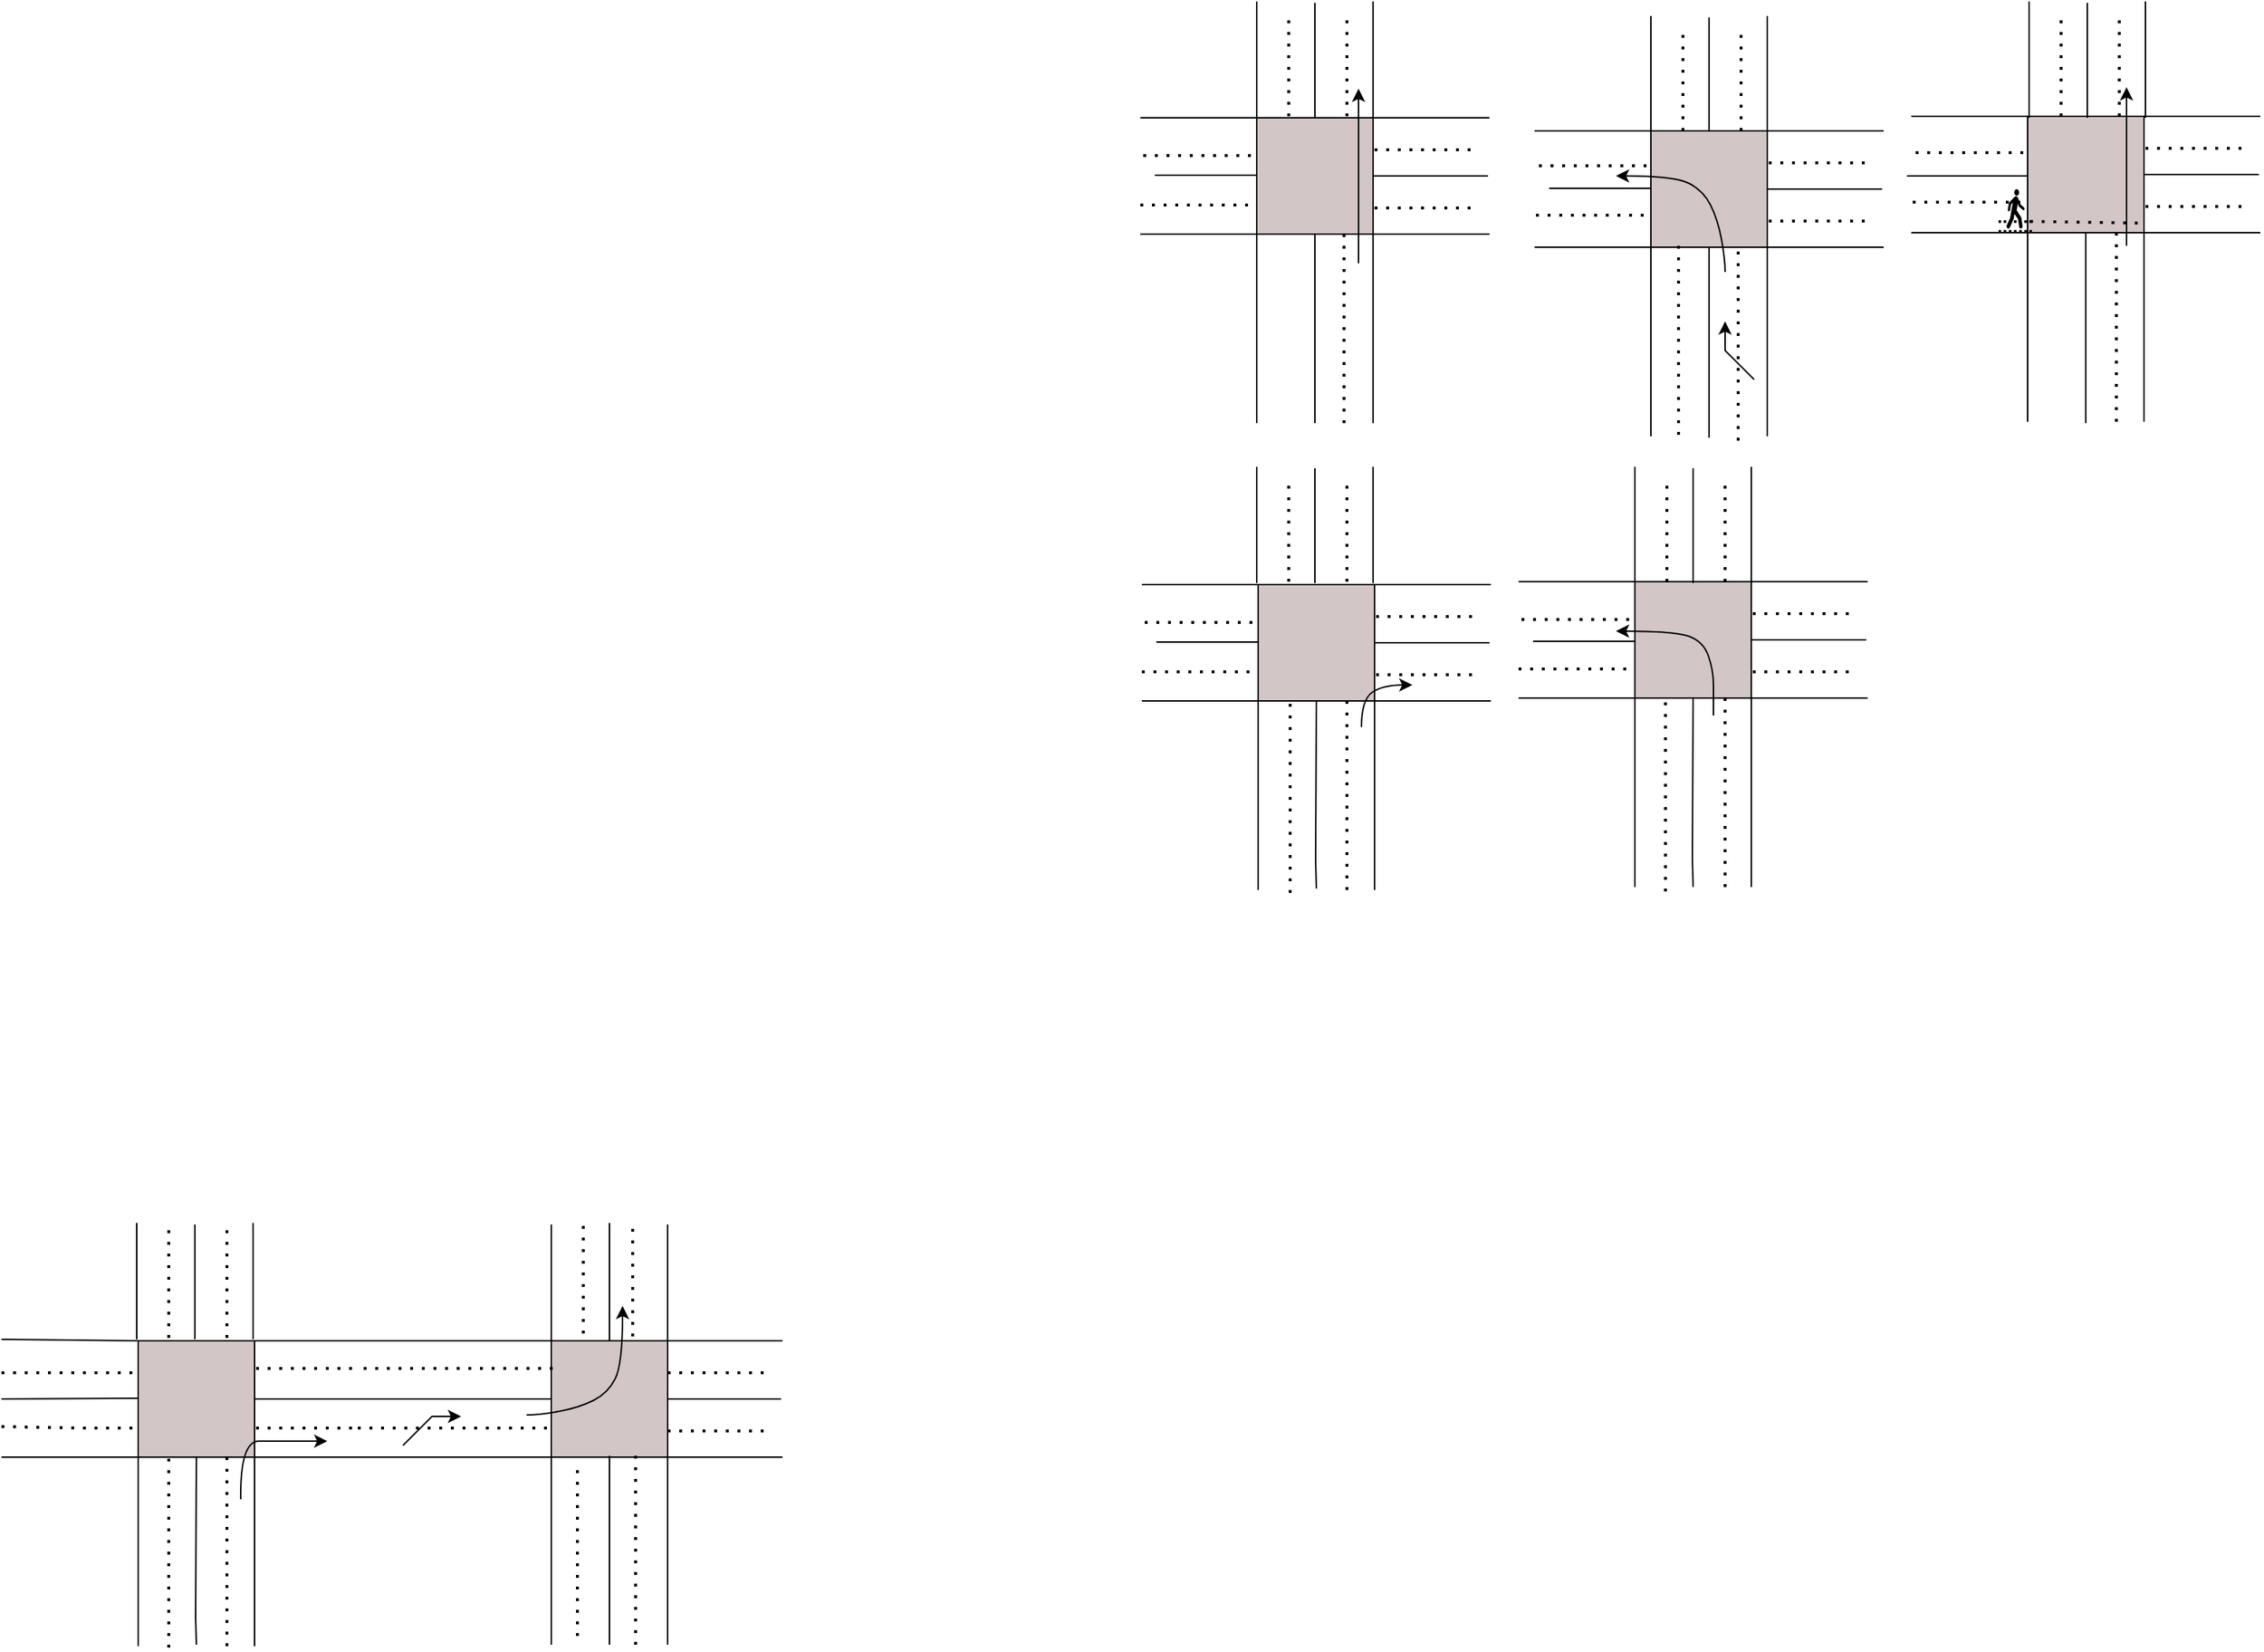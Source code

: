 <mxfile version="21.8.2" type="github">
  <diagram name="Page-1" id="eHVsndWZNQYHEwz9tB8o">
    <mxGraphModel dx="2142" dy="1175" grid="1" gridSize="10" guides="1" tooltips="1" connect="1" arrows="1" fold="1" page="0" pageScale="1" pageWidth="1169" pageHeight="827" math="0" shadow="0">
      <root>
        <mxCell id="0" />
        <mxCell id="1" parent="0" />
        <mxCell id="FgRab_RMm033HroBVEti-133" value="" style="endArrow=none;html=1;rounded=0;" parent="1" edge="1">
          <mxGeometry width="50" height="50" relative="1" as="geometry">
            <mxPoint x="660" y="80" as="sourcePoint" />
            <mxPoint x="743" y="80" as="targetPoint" />
          </mxGeometry>
        </mxCell>
        <mxCell id="FgRab_RMm033HroBVEti-215" value="" style="group" parent="1" vertex="1" connectable="0">
          <mxGeometry x="393" y="280" width="242" height="289" as="geometry" />
        </mxCell>
        <mxCell id="FgRab_RMm033HroBVEti-132" value="" style="group" parent="FgRab_RMm033HroBVEti-215" vertex="1" connectable="0">
          <mxGeometry y="79" width="242" height="210" as="geometry" />
        </mxCell>
        <mxCell id="FgRab_RMm033HroBVEti-109" value="" style="whiteSpace=wrap;html=1;aspect=fixed;strokeColor=#000000;fillColor=#d2c6c6;" parent="FgRab_RMm033HroBVEti-132" vertex="1">
          <mxGeometry x="80" width="80" height="80" as="geometry" />
        </mxCell>
        <mxCell id="FgRab_RMm033HroBVEti-110" value="" style="endArrow=none;html=1;rounded=0;entryX=0;entryY=1;entryDx=0;entryDy=0;" parent="FgRab_RMm033HroBVEti-132" target="FgRab_RMm033HroBVEti-109" edge="1">
          <mxGeometry width="50" height="50" relative="1" as="geometry">
            <mxPoint x="80" y="210" as="sourcePoint" />
            <mxPoint x="400" y="160" as="targetPoint" />
          </mxGeometry>
        </mxCell>
        <mxCell id="FgRab_RMm033HroBVEti-111" value="" style="endArrow=none;html=1;rounded=0;entryX=1;entryY=1;entryDx=0;entryDy=0;" parent="FgRab_RMm033HroBVEti-132" target="FgRab_RMm033HroBVEti-109" edge="1">
          <mxGeometry width="50" height="50" relative="1" as="geometry">
            <mxPoint x="160" y="210" as="sourcePoint" />
            <mxPoint x="160" y="81" as="targetPoint" />
            <Array as="points">
              <mxPoint x="160" y="191" />
            </Array>
          </mxGeometry>
        </mxCell>
        <mxCell id="FgRab_RMm033HroBVEti-112" value="" style="endArrow=none;html=1;rounded=0;entryX=0.5;entryY=1;entryDx=0;entryDy=0;exitX=1;exitY=0.25;exitDx=0;exitDy=0;" parent="FgRab_RMm033HroBVEti-132" target="FgRab_RMm033HroBVEti-109" edge="1">
          <mxGeometry width="50" height="50" relative="1" as="geometry">
            <mxPoint x="120" y="210" as="sourcePoint" />
            <mxPoint x="120" y="90" as="targetPoint" />
            <Array as="points">
              <mxPoint x="119.5" y="190" />
            </Array>
          </mxGeometry>
        </mxCell>
        <mxCell id="FgRab_RMm033HroBVEti-113" value="" style="endArrow=none;html=1;rounded=0;" parent="FgRab_RMm033HroBVEti-132" edge="1">
          <mxGeometry width="50" height="50" relative="1" as="geometry">
            <mxPoint y="80" as="sourcePoint" />
            <mxPoint x="80" y="80" as="targetPoint" />
          </mxGeometry>
        </mxCell>
        <mxCell id="FgRab_RMm033HroBVEti-115" value="" style="endArrow=none;html=1;rounded=0;exitX=1;exitY=0;exitDx=0;exitDy=0;" parent="FgRab_RMm033HroBVEti-132" source="FgRab_RMm033HroBVEti-109" edge="1">
          <mxGeometry width="50" height="50" relative="1" as="geometry">
            <mxPoint x="200" y="10" as="sourcePoint" />
            <mxPoint x="240" as="targetPoint" />
          </mxGeometry>
        </mxCell>
        <mxCell id="FgRab_RMm033HroBVEti-116" value="" style="endArrow=none;html=1;rounded=0;" parent="FgRab_RMm033HroBVEti-132" edge="1">
          <mxGeometry width="50" height="50" relative="1" as="geometry">
            <mxPoint as="sourcePoint" />
            <mxPoint x="80" as="targetPoint" />
          </mxGeometry>
        </mxCell>
        <mxCell id="FgRab_RMm033HroBVEti-117" value="" style="endArrow=none;html=1;rounded=0;exitX=1;exitY=1;exitDx=0;exitDy=0;" parent="FgRab_RMm033HroBVEti-132" source="FgRab_RMm033HroBVEti-109" edge="1">
          <mxGeometry width="50" height="50" relative="1" as="geometry">
            <mxPoint x="400" y="240" as="sourcePoint" />
            <mxPoint x="240" y="80" as="targetPoint" />
          </mxGeometry>
        </mxCell>
        <mxCell id="FgRab_RMm033HroBVEti-118" value="" style="endArrow=none;dashed=1;html=1;dashPattern=1 3;strokeWidth=2;rounded=0;entryX=0.25;entryY=1;entryDx=0;entryDy=0;exitX=1;exitY=0.75;exitDx=0;exitDy=0;" parent="FgRab_RMm033HroBVEti-132" edge="1">
          <mxGeometry width="50" height="50" relative="1" as="geometry">
            <mxPoint x="142" y="210" as="sourcePoint" />
            <mxPoint x="142.0" y="80" as="targetPoint" />
          </mxGeometry>
        </mxCell>
        <mxCell id="FgRab_RMm033HroBVEti-119" value="" style="endArrow=none;dashed=1;html=1;dashPattern=1 3;strokeWidth=2;rounded=0;entryX=0;entryY=0.75;entryDx=0;entryDy=0;" parent="FgRab_RMm033HroBVEti-132" target="FgRab_RMm033HroBVEti-109" edge="1">
          <mxGeometry width="50" height="50" relative="1" as="geometry">
            <mxPoint y="60" as="sourcePoint" />
            <mxPoint x="110" y="90" as="targetPoint" />
            <Array as="points">
              <mxPoint x="40" y="60" />
            </Array>
          </mxGeometry>
        </mxCell>
        <mxCell id="FgRab_RMm033HroBVEti-120" value="" style="endArrow=none;dashed=1;html=1;dashPattern=1 3;strokeWidth=2;rounded=0;entryX=0;entryY=0.75;entryDx=0;entryDy=0;" parent="FgRab_RMm033HroBVEti-132" edge="1">
          <mxGeometry width="50" height="50" relative="1" as="geometry">
            <mxPoint x="2" y="26" as="sourcePoint" />
            <mxPoint x="82" y="26" as="targetPoint" />
            <Array as="points">
              <mxPoint x="42" y="26" />
            </Array>
          </mxGeometry>
        </mxCell>
        <mxCell id="FgRab_RMm033HroBVEti-122" value="" style="curved=1;endArrow=classic;html=1;rounded=0;" parent="FgRab_RMm033HroBVEti-132" edge="1">
          <mxGeometry width="50" height="50" relative="1" as="geometry">
            <mxPoint x="134" y="92" as="sourcePoint" />
            <mxPoint x="67" y="34" as="targetPoint" />
            <Array as="points">
              <mxPoint x="134" y="81" />
              <mxPoint x="134" y="81" />
              <mxPoint x="134" y="81" />
              <mxPoint x="134" y="61" />
              <mxPoint x="127" y="41" />
              <mxPoint x="107" y="34" />
            </Array>
          </mxGeometry>
        </mxCell>
        <mxCell id="FgRab_RMm033HroBVEti-123" value="" style="shape=image;html=1;verticalAlign=top;verticalLabelPosition=bottom;labelBackgroundColor=#ffffff;imageAspect=0;aspect=fixed;image=https://cdn4.iconfinder.com/data/icons/transportation-190/1000/transport_automobile_auto_sedan_car_transportation_vehicle-128.png;rotation=90;" parent="FgRab_RMm033HroBVEti-132" vertex="1">
          <mxGeometry x="113" y="130" width="40" height="40" as="geometry" />
        </mxCell>
        <mxCell id="FgRab_RMm033HroBVEti-198" value="" style="group;rotation=90;" parent="FgRab_RMm033HroBVEti-132" vertex="1" connectable="0">
          <mxGeometry x="160" width="80" height="80" as="geometry" />
        </mxCell>
        <mxCell id="FgRab_RMm033HroBVEti-199" value="" style="endArrow=none;html=1;rounded=0;" parent="FgRab_RMm033HroBVEti-198" edge="1">
          <mxGeometry width="50" height="50" relative="1" as="geometry">
            <mxPoint x="80" as="sourcePoint" />
            <mxPoint as="targetPoint" />
          </mxGeometry>
        </mxCell>
        <mxCell id="FgRab_RMm033HroBVEti-200" value="" style="endArrow=none;html=1;rounded=0;" parent="FgRab_RMm033HroBVEti-198" edge="1">
          <mxGeometry width="50" height="50" relative="1" as="geometry">
            <mxPoint x="79" y="40" as="sourcePoint" />
            <mxPoint y="40" as="targetPoint" />
          </mxGeometry>
        </mxCell>
        <mxCell id="FgRab_RMm033HroBVEti-201" value="" style="endArrow=none;html=1;rounded=0;" parent="FgRab_RMm033HroBVEti-198" edge="1">
          <mxGeometry width="50" height="50" relative="1" as="geometry">
            <mxPoint x="80" y="80" as="sourcePoint" />
            <mxPoint y="80" as="targetPoint" />
          </mxGeometry>
        </mxCell>
        <mxCell id="FgRab_RMm033HroBVEti-202" value="" style="endArrow=none;dashed=1;html=1;dashPattern=1 3;strokeWidth=2;rounded=0;exitX=1;exitY=0.75;exitDx=0;exitDy=0;" parent="FgRab_RMm033HroBVEti-198" edge="1">
          <mxGeometry width="50" height="50" relative="1" as="geometry">
            <mxPoint x="1" y="22" as="sourcePoint" />
            <mxPoint x="70" y="22" as="targetPoint" />
          </mxGeometry>
        </mxCell>
        <mxCell id="FgRab_RMm033HroBVEti-203" value="" style="endArrow=none;dashed=1;html=1;dashPattern=1 3;strokeWidth=2;rounded=0;exitX=1;exitY=0.75;exitDx=0;exitDy=0;" parent="FgRab_RMm033HroBVEti-198" edge="1">
          <mxGeometry width="50" height="50" relative="1" as="geometry">
            <mxPoint x="1" y="62" as="sourcePoint" />
            <mxPoint x="70" y="62" as="targetPoint" />
          </mxGeometry>
        </mxCell>
        <mxCell id="koRiwNtVhz7t4iRK5Pyj-6" value="" style="endArrow=none;html=1;rounded=0;" parent="FgRab_RMm033HroBVEti-132" edge="1">
          <mxGeometry width="50" height="50" relative="1" as="geometry">
            <mxPoint x="10" y="41" as="sourcePoint" />
            <mxPoint x="80" y="41" as="targetPoint" />
          </mxGeometry>
        </mxCell>
        <mxCell id="FgRab_RMm033HroBVEti-184" value="" style="group" parent="FgRab_RMm033HroBVEti-215" vertex="1" connectable="0">
          <mxGeometry x="80" width="80" height="80" as="geometry" />
        </mxCell>
        <mxCell id="FgRab_RMm033HroBVEti-185" value="" style="endArrow=none;html=1;rounded=0;" parent="FgRab_RMm033HroBVEti-184" edge="1">
          <mxGeometry width="50" height="50" relative="1" as="geometry">
            <mxPoint as="sourcePoint" />
            <mxPoint y="80" as="targetPoint" />
          </mxGeometry>
        </mxCell>
        <mxCell id="FgRab_RMm033HroBVEti-186" value="" style="endArrow=none;html=1;rounded=0;" parent="FgRab_RMm033HroBVEti-184" edge="1">
          <mxGeometry width="50" height="50" relative="1" as="geometry">
            <mxPoint x="40" y="1" as="sourcePoint" />
            <mxPoint x="40" y="80" as="targetPoint" />
          </mxGeometry>
        </mxCell>
        <mxCell id="FgRab_RMm033HroBVEti-187" value="" style="endArrow=none;html=1;rounded=0;" parent="FgRab_RMm033HroBVEti-184" edge="1">
          <mxGeometry width="50" height="50" relative="1" as="geometry">
            <mxPoint x="80" as="sourcePoint" />
            <mxPoint x="80" y="80" as="targetPoint" />
          </mxGeometry>
        </mxCell>
        <mxCell id="FgRab_RMm033HroBVEti-188" value="" style="endArrow=none;dashed=1;html=1;dashPattern=1 3;strokeWidth=2;rounded=0;exitX=1;exitY=0.75;exitDx=0;exitDy=0;" parent="FgRab_RMm033HroBVEti-184" edge="1">
          <mxGeometry width="50" height="50" relative="1" as="geometry">
            <mxPoint x="22" y="79" as="sourcePoint" />
            <mxPoint x="22" y="10" as="targetPoint" />
          </mxGeometry>
        </mxCell>
        <mxCell id="FgRab_RMm033HroBVEti-189" value="" style="endArrow=none;dashed=1;html=1;dashPattern=1 3;strokeWidth=2;rounded=0;exitX=1;exitY=0.75;exitDx=0;exitDy=0;" parent="FgRab_RMm033HroBVEti-184" edge="1">
          <mxGeometry width="50" height="50" relative="1" as="geometry">
            <mxPoint x="62" y="79" as="sourcePoint" />
            <mxPoint x="62" y="10" as="targetPoint" />
          </mxGeometry>
        </mxCell>
        <mxCell id="FgRab_RMm033HroBVEti-121" value="" style="shape=image;html=1;verticalAlign=top;verticalLabelPosition=bottom;labelBackgroundColor=#ffffff;imageAspect=0;aspect=fixed;image=https://cdn2.iconfinder.com/data/icons/crystalproject/128x128/apps/daemons.png;rotation=-90;" parent="FgRab_RMm033HroBVEti-215" vertex="1">
          <mxGeometry x="50" y="54" width="28" height="28" as="geometry" />
        </mxCell>
        <mxCell id="Iy0tw2fTmAYlur3BA6cA-12" value="" style="group" parent="1" vertex="1" connectable="0">
          <mxGeometry x="134" y="280" width="240" height="291" as="geometry" />
        </mxCell>
        <mxCell id="FgRab_RMm033HroBVEti-190" value="" style="group" parent="Iy0tw2fTmAYlur3BA6cA-12" vertex="1" connectable="0">
          <mxGeometry x="79" width="80" height="80" as="geometry" />
        </mxCell>
        <mxCell id="FgRab_RMm033HroBVEti-191" value="" style="endArrow=none;html=1;rounded=0;" parent="FgRab_RMm033HroBVEti-190" edge="1">
          <mxGeometry width="50" height="50" relative="1" as="geometry">
            <mxPoint as="sourcePoint" />
            <mxPoint y="80" as="targetPoint" />
          </mxGeometry>
        </mxCell>
        <mxCell id="FgRab_RMm033HroBVEti-192" value="" style="endArrow=none;html=1;rounded=0;" parent="FgRab_RMm033HroBVEti-190" edge="1">
          <mxGeometry width="50" height="50" relative="1" as="geometry">
            <mxPoint x="40" y="1" as="sourcePoint" />
            <mxPoint x="40" y="80" as="targetPoint" />
          </mxGeometry>
        </mxCell>
        <mxCell id="FgRab_RMm033HroBVEti-193" value="" style="endArrow=none;html=1;rounded=0;" parent="FgRab_RMm033HroBVEti-190" edge="1">
          <mxGeometry width="50" height="50" relative="1" as="geometry">
            <mxPoint x="80" as="sourcePoint" />
            <mxPoint x="80" y="80" as="targetPoint" />
          </mxGeometry>
        </mxCell>
        <mxCell id="FgRab_RMm033HroBVEti-194" value="" style="endArrow=none;dashed=1;html=1;dashPattern=1 3;strokeWidth=2;rounded=0;exitX=1;exitY=0.75;exitDx=0;exitDy=0;" parent="FgRab_RMm033HroBVEti-190" edge="1">
          <mxGeometry width="50" height="50" relative="1" as="geometry">
            <mxPoint x="22" y="79" as="sourcePoint" />
            <mxPoint x="22" y="10" as="targetPoint" />
          </mxGeometry>
        </mxCell>
        <mxCell id="FgRab_RMm033HroBVEti-195" value="" style="endArrow=none;dashed=1;html=1;dashPattern=1 3;strokeWidth=2;rounded=0;exitX=1;exitY=0.75;exitDx=0;exitDy=0;" parent="FgRab_RMm033HroBVEti-190" edge="1">
          <mxGeometry width="50" height="50" relative="1" as="geometry">
            <mxPoint x="62" y="79" as="sourcePoint" />
            <mxPoint x="62" y="10" as="targetPoint" />
          </mxGeometry>
        </mxCell>
        <mxCell id="FgRab_RMm033HroBVEti-85" value="" style="whiteSpace=wrap;html=1;aspect=fixed;strokeColor=#000000;fillColor=#d2c6c6;" parent="Iy0tw2fTmAYlur3BA6cA-12" vertex="1">
          <mxGeometry x="80" y="81" width="80" height="80" as="geometry" />
        </mxCell>
        <mxCell id="FgRab_RMm033HroBVEti-86" value="" style="endArrow=none;html=1;rounded=0;entryX=0;entryY=1;entryDx=0;entryDy=0;" parent="Iy0tw2fTmAYlur3BA6cA-12" target="FgRab_RMm033HroBVEti-85" edge="1">
          <mxGeometry width="50" height="50" relative="1" as="geometry">
            <mxPoint x="80" y="291" as="sourcePoint" />
            <mxPoint x="400" y="241" as="targetPoint" />
          </mxGeometry>
        </mxCell>
        <mxCell id="FgRab_RMm033HroBVEti-87" value="" style="endArrow=none;html=1;rounded=0;entryX=1;entryY=1;entryDx=0;entryDy=0;" parent="Iy0tw2fTmAYlur3BA6cA-12" target="FgRab_RMm033HroBVEti-85" edge="1">
          <mxGeometry width="50" height="50" relative="1" as="geometry">
            <mxPoint x="160" y="291" as="sourcePoint" />
            <mxPoint x="160" y="162" as="targetPoint" />
            <Array as="points">
              <mxPoint x="160" y="272" />
            </Array>
          </mxGeometry>
        </mxCell>
        <mxCell id="FgRab_RMm033HroBVEti-88" value="" style="endArrow=none;html=1;rounded=0;entryX=0.5;entryY=1;entryDx=0;entryDy=0;" parent="Iy0tw2fTmAYlur3BA6cA-12" target="FgRab_RMm033HroBVEti-85" edge="1">
          <mxGeometry width="50" height="50" relative="1" as="geometry">
            <mxPoint x="120" y="290" as="sourcePoint" />
            <mxPoint x="120" y="171" as="targetPoint" />
            <Array as="points">
              <mxPoint x="119.5" y="271" />
            </Array>
          </mxGeometry>
        </mxCell>
        <mxCell id="FgRab_RMm033HroBVEti-89" value="" style="endArrow=none;html=1;rounded=0;" parent="Iy0tw2fTmAYlur3BA6cA-12" edge="1">
          <mxGeometry width="50" height="50" relative="1" as="geometry">
            <mxPoint y="161" as="sourcePoint" />
            <mxPoint x="80" y="161" as="targetPoint" />
          </mxGeometry>
        </mxCell>
        <mxCell id="FgRab_RMm033HroBVEti-90" value="" style="shape=image;html=1;verticalAlign=top;verticalLabelPosition=bottom;labelBackgroundColor=#ffffff;imageAspect=0;aspect=fixed;image=https://cdn4.iconfinder.com/data/icons/transportation-190/1000/transport_automobile_auto_sedan_car_transportation_vehicle-128.png;rotation=90;" parent="Iy0tw2fTmAYlur3BA6cA-12" vertex="1">
          <mxGeometry x="133" y="251" width="40" height="40" as="geometry" />
        </mxCell>
        <mxCell id="FgRab_RMm033HroBVEti-91" value="" style="endArrow=none;html=1;rounded=0;exitX=1;exitY=0;exitDx=0;exitDy=0;" parent="Iy0tw2fTmAYlur3BA6cA-12" source="FgRab_RMm033HroBVEti-85" edge="1">
          <mxGeometry width="50" height="50" relative="1" as="geometry">
            <mxPoint x="200" y="91" as="sourcePoint" />
            <mxPoint x="240" y="81" as="targetPoint" />
          </mxGeometry>
        </mxCell>
        <mxCell id="FgRab_RMm033HroBVEti-92" value="" style="endArrow=none;html=1;rounded=0;" parent="Iy0tw2fTmAYlur3BA6cA-12" edge="1">
          <mxGeometry width="50" height="50" relative="1" as="geometry">
            <mxPoint y="81" as="sourcePoint" />
            <mxPoint x="80" y="81" as="targetPoint" />
          </mxGeometry>
        </mxCell>
        <mxCell id="FgRab_RMm033HroBVEti-93" value="" style="endArrow=none;html=1;rounded=0;exitX=1;exitY=1;exitDx=0;exitDy=0;" parent="Iy0tw2fTmAYlur3BA6cA-12" source="FgRab_RMm033HroBVEti-85" edge="1">
          <mxGeometry width="50" height="50" relative="1" as="geometry">
            <mxPoint x="400" y="321" as="sourcePoint" />
            <mxPoint x="240" y="161" as="targetPoint" />
          </mxGeometry>
        </mxCell>
        <mxCell id="FgRab_RMm033HroBVEti-95" value="" style="endArrow=none;dashed=1;html=1;dashPattern=1 3;strokeWidth=2;rounded=0;entryX=0.25;entryY=1;entryDx=0;entryDy=0;exitX=1;exitY=0.75;exitDx=0;exitDy=0;" parent="Iy0tw2fTmAYlur3BA6cA-12" edge="1">
          <mxGeometry width="50" height="50" relative="1" as="geometry">
            <mxPoint x="141" y="291" as="sourcePoint" />
            <mxPoint x="141" y="161" as="targetPoint" />
          </mxGeometry>
        </mxCell>
        <mxCell id="FgRab_RMm033HroBVEti-96" value="" style="endArrow=none;dashed=1;html=1;dashPattern=1 3;strokeWidth=2;rounded=0;entryX=0;entryY=0.75;entryDx=0;entryDy=0;" parent="Iy0tw2fTmAYlur3BA6cA-12" target="FgRab_RMm033HroBVEti-85" edge="1">
          <mxGeometry width="50" height="50" relative="1" as="geometry">
            <mxPoint y="141" as="sourcePoint" />
            <mxPoint x="110" y="171" as="targetPoint" />
            <Array as="points">
              <mxPoint x="40" y="141" />
            </Array>
          </mxGeometry>
        </mxCell>
        <mxCell id="FgRab_RMm033HroBVEti-97" value="" style="endArrow=none;dashed=1;html=1;dashPattern=1 3;strokeWidth=2;rounded=0;entryX=0;entryY=0.75;entryDx=0;entryDy=0;" parent="Iy0tw2fTmAYlur3BA6cA-12" edge="1">
          <mxGeometry width="50" height="50" relative="1" as="geometry">
            <mxPoint x="2" y="107" as="sourcePoint" />
            <mxPoint x="82" y="107" as="targetPoint" />
            <Array as="points">
              <mxPoint x="42" y="107" />
            </Array>
          </mxGeometry>
        </mxCell>
        <mxCell id="FgRab_RMm033HroBVEti-98" value="" style="shape=image;html=1;verticalAlign=top;verticalLabelPosition=bottom;labelBackgroundColor=#ffffff;imageAspect=0;aspect=fixed;image=https://cdn2.iconfinder.com/data/icons/crystalproject/128x128/apps/daemons.png" parent="Iy0tw2fTmAYlur3BA6cA-12" vertex="1">
          <mxGeometry x="158" y="53" width="28" height="28" as="geometry" />
        </mxCell>
        <mxCell id="FgRab_RMm033HroBVEti-106" value="" style="curved=1;endArrow=classic;html=1;rounded=0;" parent="Iy0tw2fTmAYlur3BA6cA-12" edge="1">
          <mxGeometry width="50" height="50" relative="1" as="geometry">
            <mxPoint x="151" y="179" as="sourcePoint" />
            <mxPoint x="186" y="150" as="targetPoint" />
            <Array as="points">
              <mxPoint x="151" y="160" />
              <mxPoint x="166" y="150" />
            </Array>
          </mxGeometry>
        </mxCell>
        <mxCell id="FgRab_RMm033HroBVEti-206" value="" style="group;rotation=90;" parent="Iy0tw2fTmAYlur3BA6cA-12" vertex="1" connectable="0">
          <mxGeometry x="160" y="81" width="80" height="80" as="geometry" />
        </mxCell>
        <mxCell id="FgRab_RMm033HroBVEti-207" value="" style="endArrow=none;html=1;rounded=0;" parent="FgRab_RMm033HroBVEti-206" edge="1">
          <mxGeometry width="50" height="50" relative="1" as="geometry">
            <mxPoint x="80" as="sourcePoint" />
            <mxPoint as="targetPoint" />
          </mxGeometry>
        </mxCell>
        <mxCell id="FgRab_RMm033HroBVEti-208" value="" style="endArrow=none;html=1;rounded=0;" parent="FgRab_RMm033HroBVEti-206" edge="1">
          <mxGeometry width="50" height="50" relative="1" as="geometry">
            <mxPoint x="79" y="40" as="sourcePoint" />
            <mxPoint y="40" as="targetPoint" />
          </mxGeometry>
        </mxCell>
        <mxCell id="FgRab_RMm033HroBVEti-209" value="" style="endArrow=none;html=1;rounded=0;" parent="FgRab_RMm033HroBVEti-206" edge="1">
          <mxGeometry width="50" height="50" relative="1" as="geometry">
            <mxPoint x="80" y="80" as="sourcePoint" />
            <mxPoint y="80" as="targetPoint" />
          </mxGeometry>
        </mxCell>
        <mxCell id="FgRab_RMm033HroBVEti-210" value="" style="endArrow=none;dashed=1;html=1;dashPattern=1 3;strokeWidth=2;rounded=0;exitX=1;exitY=0.75;exitDx=0;exitDy=0;" parent="FgRab_RMm033HroBVEti-206" edge="1">
          <mxGeometry width="50" height="50" relative="1" as="geometry">
            <mxPoint x="1" y="22" as="sourcePoint" />
            <mxPoint x="70" y="22" as="targetPoint" />
          </mxGeometry>
        </mxCell>
        <mxCell id="FgRab_RMm033HroBVEti-211" value="" style="endArrow=none;dashed=1;html=1;dashPattern=1 3;strokeWidth=2;rounded=0;exitX=1;exitY=0.75;exitDx=0;exitDy=0;" parent="FgRab_RMm033HroBVEti-206" edge="1">
          <mxGeometry width="50" height="50" relative="1" as="geometry">
            <mxPoint x="1" y="62" as="sourcePoint" />
            <mxPoint x="70" y="62" as="targetPoint" />
          </mxGeometry>
        </mxCell>
        <mxCell id="koRiwNtVhz7t4iRK5Pyj-5" value="" style="endArrow=none;html=1;rounded=0;" parent="Iy0tw2fTmAYlur3BA6cA-12" edge="1">
          <mxGeometry width="50" height="50" relative="1" as="geometry">
            <mxPoint x="10" y="120.52" as="sourcePoint" />
            <mxPoint x="80" y="120.52" as="targetPoint" />
          </mxGeometry>
        </mxCell>
        <mxCell id="Iy0tw2fTmAYlur3BA6cA-14" value="" style="group" parent="1" vertex="1" connectable="0">
          <mxGeometry x="651" y="-40" width="240" height="290" as="geometry" />
        </mxCell>
        <mxCell id="FgRab_RMm033HroBVEti-128" value="" style="group" parent="Iy0tw2fTmAYlur3BA6cA-14" vertex="1" connectable="0">
          <mxGeometry x="12" y="79" width="240" height="211" as="geometry" />
        </mxCell>
        <mxCell id="FgRab_RMm033HroBVEti-36" value="" style="endArrow=none;html=1;rounded=0;" parent="FgRab_RMm033HroBVEti-128" edge="1">
          <mxGeometry width="50" height="50" relative="1" as="geometry">
            <mxPoint y="80" as="sourcePoint" />
            <mxPoint x="80" y="80" as="targetPoint" />
          </mxGeometry>
        </mxCell>
        <mxCell id="FgRab_RMm033HroBVEti-40" value="" style="endArrow=none;html=1;rounded=0;" parent="FgRab_RMm033HroBVEti-128" edge="1">
          <mxGeometry width="50" height="50" relative="1" as="geometry">
            <mxPoint as="sourcePoint" />
            <mxPoint x="80" as="targetPoint" />
          </mxGeometry>
        </mxCell>
        <mxCell id="FgRab_RMm033HroBVEti-82" value="" style="endArrow=none;dashed=1;html=1;dashPattern=1 3;strokeWidth=2;rounded=0;entryX=0;entryY=0.75;entryDx=0;entryDy=0;" parent="FgRab_RMm033HroBVEti-128" edge="1">
          <mxGeometry width="50" height="50" relative="1" as="geometry">
            <mxPoint x="1" y="59" as="sourcePoint" />
            <mxPoint x="81" y="59" as="targetPoint" />
            <Array as="points">
              <mxPoint x="41" y="59" />
            </Array>
          </mxGeometry>
        </mxCell>
        <mxCell id="FgRab_RMm033HroBVEti-216" value="" style="group" parent="FgRab_RMm033HroBVEti-128" vertex="1" connectable="0">
          <mxGeometry x="43" width="197" height="211" as="geometry" />
        </mxCell>
        <mxCell id="FgRab_RMm033HroBVEti-31" value="" style="whiteSpace=wrap;html=1;aspect=fixed;fillColor=#d2c6c6;strokeColor=#000000;" parent="FgRab_RMm033HroBVEti-216" vertex="1">
          <mxGeometry x="37" width="80" height="80" as="geometry" />
        </mxCell>
        <mxCell id="FgRab_RMm033HroBVEti-32" value="" style="endArrow=none;html=1;rounded=0;entryX=0;entryY=1;entryDx=0;entryDy=0;" parent="FgRab_RMm033HroBVEti-216" target="FgRab_RMm033HroBVEti-31" edge="1">
          <mxGeometry width="50" height="50" relative="1" as="geometry">
            <mxPoint x="37" y="210" as="sourcePoint" />
            <mxPoint x="357" y="160" as="targetPoint" />
          </mxGeometry>
        </mxCell>
        <mxCell id="FgRab_RMm033HroBVEti-34" value="" style="endArrow=none;html=1;rounded=0;entryX=1;entryY=1;entryDx=0;entryDy=0;" parent="FgRab_RMm033HroBVEti-216" target="FgRab_RMm033HroBVEti-31" edge="1">
          <mxGeometry width="50" height="50" relative="1" as="geometry">
            <mxPoint x="117" y="210" as="sourcePoint" />
            <mxPoint x="117" y="81" as="targetPoint" />
            <Array as="points">
              <mxPoint x="117" y="191" />
            </Array>
          </mxGeometry>
        </mxCell>
        <mxCell id="FgRab_RMm033HroBVEti-35" value="" style="endArrow=none;html=1;rounded=0;entryX=0.5;entryY=1;entryDx=0;entryDy=0;" parent="FgRab_RMm033HroBVEti-216" target="FgRab_RMm033HroBVEti-31" edge="1">
          <mxGeometry width="50" height="50" relative="1" as="geometry">
            <mxPoint x="77" y="211" as="sourcePoint" />
            <mxPoint x="77" y="90" as="targetPoint" />
            <Array as="points" />
          </mxGeometry>
        </mxCell>
        <mxCell id="FgRab_RMm033HroBVEti-38" value="" style="shape=image;html=1;verticalAlign=top;verticalLabelPosition=bottom;labelBackgroundColor=#ffffff;imageAspect=0;aspect=fixed;image=https://cdn4.iconfinder.com/data/icons/transportation-190/1000/transport_automobile_auto_sedan_car_transportation_vehicle-128.png;rotation=90;" parent="FgRab_RMm033HroBVEti-216" vertex="1">
          <mxGeometry x="89" y="172" width="40" height="40" as="geometry" />
        </mxCell>
        <mxCell id="FgRab_RMm033HroBVEti-39" value="" style="endArrow=none;html=1;rounded=0;exitX=1;exitY=0;exitDx=0;exitDy=0;" parent="FgRab_RMm033HroBVEti-216" source="FgRab_RMm033HroBVEti-31" edge="1">
          <mxGeometry width="50" height="50" relative="1" as="geometry">
            <mxPoint x="157" y="10" as="sourcePoint" />
            <mxPoint x="197" as="targetPoint" />
          </mxGeometry>
        </mxCell>
        <mxCell id="FgRab_RMm033HroBVEti-41" value="" style="endArrow=none;html=1;rounded=0;exitX=1;exitY=1;exitDx=0;exitDy=0;" parent="FgRab_RMm033HroBVEti-216" source="FgRab_RMm033HroBVEti-31" edge="1">
          <mxGeometry width="50" height="50" relative="1" as="geometry">
            <mxPoint x="357" y="240" as="sourcePoint" />
            <mxPoint x="197" y="80" as="targetPoint" />
          </mxGeometry>
        </mxCell>
        <mxCell id="FgRab_RMm033HroBVEti-43" value="" style="endArrow=classic;html=1;rounded=0;" parent="FgRab_RMm033HroBVEti-216" edge="1">
          <mxGeometry width="50" height="50" relative="1" as="geometry">
            <mxPoint x="105" y="89" as="sourcePoint" />
            <mxPoint x="105" y="-20" as="targetPoint" />
            <Array as="points">
              <mxPoint x="105" y="64" />
            </Array>
          </mxGeometry>
        </mxCell>
        <mxCell id="FgRab_RMm033HroBVEti-46" value="" style="endArrow=none;dashed=1;html=1;dashPattern=1 3;strokeWidth=2;rounded=0;exitX=0.021;exitY=0.903;exitDx=0;exitDy=0;exitPerimeter=0;entryX=0.992;entryY=0.918;entryDx=0;entryDy=0;entryPerimeter=0;" parent="FgRab_RMm033HroBVEti-216" source="FgRab_RMm033HroBVEti-31" target="FgRab_RMm033HroBVEti-31" edge="1">
          <mxGeometry width="50" height="50" relative="1" as="geometry">
            <mxPoint x="79" y="230" as="sourcePoint" />
            <mxPoint x="129" y="180" as="targetPoint" />
          </mxGeometry>
        </mxCell>
        <mxCell id="FgRab_RMm033HroBVEti-47" value="" style="shape=mxgraph.signs.safety.pedestrian_crossing;html=1;pointerEvents=1;fillColor=#000000;strokeColor=none;verticalLabelPosition=bottom;verticalAlign=top;align=center;" parent="FgRab_RMm033HroBVEti-216" vertex="1">
          <mxGeometry x="17" y="50" width="23" height="30" as="geometry" />
        </mxCell>
        <mxCell id="FgRab_RMm033HroBVEti-73" value="" style="endArrow=none;dashed=1;html=1;dashPattern=1 3;strokeWidth=2;rounded=0;entryX=0.25;entryY=1;entryDx=0;entryDy=0;exitX=1;exitY=0.75;exitDx=0;exitDy=0;" parent="FgRab_RMm033HroBVEti-216" edge="1">
          <mxGeometry width="50" height="50" relative="1" as="geometry">
            <mxPoint x="98" y="210" as="sourcePoint" />
            <mxPoint x="98" y="80" as="targetPoint" />
          </mxGeometry>
        </mxCell>
        <mxCell id="FgRab_RMm033HroBVEti-83" value="" style="endArrow=none;dashed=1;html=1;dashPattern=1 3;strokeWidth=2;rounded=0;entryX=0;entryY=0.75;entryDx=0;entryDy=0;" parent="FgRab_RMm033HroBVEti-216" edge="1">
          <mxGeometry width="50" height="50" relative="1" as="geometry">
            <mxPoint x="-40" y="25" as="sourcePoint" />
            <mxPoint x="40" y="25" as="targetPoint" />
            <Array as="points">
              <mxPoint y="25" />
            </Array>
          </mxGeometry>
        </mxCell>
        <mxCell id="FgRab_RMm033HroBVEti-160" value="" style="group;rotation=90;" parent="FgRab_RMm033HroBVEti-216" vertex="1" connectable="0">
          <mxGeometry x="117" width="80" height="80" as="geometry" />
        </mxCell>
        <mxCell id="FgRab_RMm033HroBVEti-161" value="" style="endArrow=none;html=1;rounded=0;" parent="FgRab_RMm033HroBVEti-160" edge="1">
          <mxGeometry width="50" height="50" relative="1" as="geometry">
            <mxPoint x="80" as="sourcePoint" />
            <mxPoint as="targetPoint" />
          </mxGeometry>
        </mxCell>
        <mxCell id="FgRab_RMm033HroBVEti-162" value="" style="endArrow=none;html=1;rounded=0;" parent="FgRab_RMm033HroBVEti-160" edge="1">
          <mxGeometry width="50" height="50" relative="1" as="geometry">
            <mxPoint x="79" y="40" as="sourcePoint" />
            <mxPoint y="40" as="targetPoint" />
          </mxGeometry>
        </mxCell>
        <mxCell id="FgRab_RMm033HroBVEti-163" value="" style="endArrow=none;html=1;rounded=0;" parent="FgRab_RMm033HroBVEti-160" edge="1">
          <mxGeometry width="50" height="50" relative="1" as="geometry">
            <mxPoint x="80" y="80" as="sourcePoint" />
            <mxPoint y="80" as="targetPoint" />
          </mxGeometry>
        </mxCell>
        <mxCell id="FgRab_RMm033HroBVEti-164" value="" style="endArrow=none;dashed=1;html=1;dashPattern=1 3;strokeWidth=2;rounded=0;exitX=1;exitY=0.75;exitDx=0;exitDy=0;" parent="FgRab_RMm033HroBVEti-160" edge="1">
          <mxGeometry width="50" height="50" relative="1" as="geometry">
            <mxPoint x="1" y="22" as="sourcePoint" />
            <mxPoint x="70" y="22" as="targetPoint" />
          </mxGeometry>
        </mxCell>
        <mxCell id="FgRab_RMm033HroBVEti-165" value="" style="endArrow=none;dashed=1;html=1;dashPattern=1 3;strokeWidth=2;rounded=0;exitX=1;exitY=0.75;exitDx=0;exitDy=0;" parent="FgRab_RMm033HroBVEti-160" edge="1">
          <mxGeometry width="50" height="50" relative="1" as="geometry">
            <mxPoint x="1" y="62" as="sourcePoint" />
            <mxPoint x="70" y="62" as="targetPoint" />
          </mxGeometry>
        </mxCell>
        <mxCell id="Iy0tw2fTmAYlur3BA6cA-11" value="" style="shape=image;html=1;verticalAlign=top;verticalLabelPosition=bottom;labelBackgroundColor=#ffffff;imageAspect=0;aspect=fixed;image=https://cdn4.iconfinder.com/data/icons/ionicons/512/icon-ios7-timer-128.png" parent="FgRab_RMm033HroBVEti-216" vertex="1">
          <mxGeometry x="119.5" y="82" width="48" height="48" as="geometry" />
        </mxCell>
        <mxCell id="FgRab_RMm033HroBVEti-147" value="" style="group" parent="Iy0tw2fTmAYlur3BA6cA-14" vertex="1" connectable="0">
          <mxGeometry x="93" width="80" height="80" as="geometry" />
        </mxCell>
        <mxCell id="FgRab_RMm033HroBVEti-134" value="" style="endArrow=none;html=1;rounded=0;" parent="FgRab_RMm033HroBVEti-147" edge="1">
          <mxGeometry width="50" height="50" relative="1" as="geometry">
            <mxPoint as="sourcePoint" />
            <mxPoint y="80" as="targetPoint" />
          </mxGeometry>
        </mxCell>
        <mxCell id="FgRab_RMm033HroBVEti-135" value="" style="endArrow=none;html=1;rounded=0;" parent="FgRab_RMm033HroBVEti-147" edge="1">
          <mxGeometry width="50" height="50" relative="1" as="geometry">
            <mxPoint x="40" y="1" as="sourcePoint" />
            <mxPoint x="40" y="80" as="targetPoint" />
          </mxGeometry>
        </mxCell>
        <mxCell id="FgRab_RMm033HroBVEti-136" value="" style="endArrow=none;html=1;rounded=0;" parent="FgRab_RMm033HroBVEti-147" edge="1">
          <mxGeometry width="50" height="50" relative="1" as="geometry">
            <mxPoint x="80" as="sourcePoint" />
            <mxPoint x="80" y="80" as="targetPoint" />
          </mxGeometry>
        </mxCell>
        <mxCell id="FgRab_RMm033HroBVEti-139" value="" style="endArrow=none;dashed=1;html=1;dashPattern=1 3;strokeWidth=2;rounded=0;exitX=1;exitY=0.75;exitDx=0;exitDy=0;" parent="FgRab_RMm033HroBVEti-147" edge="1">
          <mxGeometry width="50" height="50" relative="1" as="geometry">
            <mxPoint x="22" y="79" as="sourcePoint" />
            <mxPoint x="22" y="10" as="targetPoint" />
          </mxGeometry>
        </mxCell>
        <mxCell id="FgRab_RMm033HroBVEti-141" value="" style="endArrow=none;dashed=1;html=1;dashPattern=1 3;strokeWidth=2;rounded=0;exitX=1;exitY=0.75;exitDx=0;exitDy=0;" parent="FgRab_RMm033HroBVEti-147" edge="1">
          <mxGeometry width="50" height="50" relative="1" as="geometry">
            <mxPoint x="62" y="79" as="sourcePoint" />
            <mxPoint x="62" y="10" as="targetPoint" />
          </mxGeometry>
        </mxCell>
        <mxCell id="Iy0tw2fTmAYlur3BA6cA-15" value="" style="group" parent="1" vertex="1" connectable="0">
          <mxGeometry x="133" y="-40" width="240" height="290" as="geometry" />
        </mxCell>
        <mxCell id="FgRab_RMm033HroBVEti-154" value="" style="group" parent="Iy0tw2fTmAYlur3BA6cA-15" vertex="1" connectable="0">
          <mxGeometry x="80" width="80" height="80" as="geometry" />
        </mxCell>
        <mxCell id="FgRab_RMm033HroBVEti-155" value="" style="endArrow=none;html=1;rounded=0;" parent="FgRab_RMm033HroBVEti-154" edge="1">
          <mxGeometry width="50" height="50" relative="1" as="geometry">
            <mxPoint as="sourcePoint" />
            <mxPoint y="80" as="targetPoint" />
          </mxGeometry>
        </mxCell>
        <mxCell id="FgRab_RMm033HroBVEti-156" value="" style="endArrow=none;html=1;rounded=0;" parent="FgRab_RMm033HroBVEti-154" edge="1">
          <mxGeometry width="50" height="50" relative="1" as="geometry">
            <mxPoint x="40" y="1" as="sourcePoint" />
            <mxPoint x="40" y="80" as="targetPoint" />
          </mxGeometry>
        </mxCell>
        <mxCell id="FgRab_RMm033HroBVEti-157" value="" style="endArrow=none;html=1;rounded=0;" parent="FgRab_RMm033HroBVEti-154" edge="1">
          <mxGeometry width="50" height="50" relative="1" as="geometry">
            <mxPoint x="80" as="sourcePoint" />
            <mxPoint x="80" y="80" as="targetPoint" />
          </mxGeometry>
        </mxCell>
        <mxCell id="FgRab_RMm033HroBVEti-158" value="" style="endArrow=none;dashed=1;html=1;dashPattern=1 3;strokeWidth=2;rounded=0;exitX=1;exitY=0.75;exitDx=0;exitDy=0;" parent="FgRab_RMm033HroBVEti-154" edge="1">
          <mxGeometry width="50" height="50" relative="1" as="geometry">
            <mxPoint x="22" y="79" as="sourcePoint" />
            <mxPoint x="22" y="10" as="targetPoint" />
          </mxGeometry>
        </mxCell>
        <mxCell id="FgRab_RMm033HroBVEti-159" value="" style="endArrow=none;dashed=1;html=1;dashPattern=1 3;strokeWidth=2;rounded=0;exitX=1;exitY=0.75;exitDx=0;exitDy=0;" parent="FgRab_RMm033HroBVEti-154" edge="1">
          <mxGeometry width="50" height="50" relative="1" as="geometry">
            <mxPoint x="62" y="79" as="sourcePoint" />
            <mxPoint x="62" y="10" as="targetPoint" />
          </mxGeometry>
        </mxCell>
        <mxCell id="FgRab_RMm033HroBVEti-53" value="" style="whiteSpace=wrap;html=1;aspect=fixed;strokeColor=#000000;fillColor=#d2c6c6;" parent="Iy0tw2fTmAYlur3BA6cA-15" vertex="1">
          <mxGeometry x="80" y="80" width="80" height="80" as="geometry" />
        </mxCell>
        <mxCell id="FgRab_RMm033HroBVEti-54" value="" style="endArrow=none;html=1;rounded=0;entryX=0;entryY=1;entryDx=0;entryDy=0;" parent="Iy0tw2fTmAYlur3BA6cA-15" target="FgRab_RMm033HroBVEti-53" edge="1">
          <mxGeometry width="50" height="50" relative="1" as="geometry">
            <mxPoint x="80" y="290" as="sourcePoint" />
            <mxPoint x="400" y="240" as="targetPoint" />
          </mxGeometry>
        </mxCell>
        <mxCell id="FgRab_RMm033HroBVEti-56" value="" style="endArrow=none;html=1;rounded=0;entryX=1;entryY=1;entryDx=0;entryDy=0;" parent="Iy0tw2fTmAYlur3BA6cA-15" target="FgRab_RMm033HroBVEti-53" edge="1">
          <mxGeometry width="50" height="50" relative="1" as="geometry">
            <mxPoint x="160" y="290" as="sourcePoint" />
            <mxPoint x="160" y="161" as="targetPoint" />
            <Array as="points">
              <mxPoint x="160" y="271" />
            </Array>
          </mxGeometry>
        </mxCell>
        <mxCell id="FgRab_RMm033HroBVEti-57" value="" style="endArrow=none;html=1;rounded=0;entryX=0.5;entryY=1;entryDx=0;entryDy=0;" parent="Iy0tw2fTmAYlur3BA6cA-15" target="FgRab_RMm033HroBVEti-53" edge="1">
          <mxGeometry width="50" height="50" relative="1" as="geometry">
            <mxPoint x="120" y="290" as="sourcePoint" />
            <mxPoint x="120" y="170" as="targetPoint" />
            <Array as="points">
              <mxPoint x="120" y="270" />
            </Array>
          </mxGeometry>
        </mxCell>
        <mxCell id="FgRab_RMm033HroBVEti-58" value="" style="endArrow=none;html=1;rounded=0;" parent="Iy0tw2fTmAYlur3BA6cA-15" edge="1">
          <mxGeometry width="50" height="50" relative="1" as="geometry">
            <mxPoint y="160" as="sourcePoint" />
            <mxPoint x="80" y="160" as="targetPoint" />
          </mxGeometry>
        </mxCell>
        <mxCell id="FgRab_RMm033HroBVEti-60" value="" style="shape=image;html=1;verticalAlign=top;verticalLabelPosition=bottom;labelBackgroundColor=#ffffff;imageAspect=0;aspect=fixed;image=https://cdn4.iconfinder.com/data/icons/transportation-190/1000/transport_automobile_auto_sedan_car_transportation_vehicle-128.png;rotation=90;" parent="Iy0tw2fTmAYlur3BA6cA-15" vertex="1">
          <mxGeometry x="130" y="250" width="40" height="40" as="geometry" />
        </mxCell>
        <mxCell id="FgRab_RMm033HroBVEti-61" value="" style="endArrow=none;html=1;rounded=0;exitX=1;exitY=0;exitDx=0;exitDy=0;" parent="Iy0tw2fTmAYlur3BA6cA-15" source="FgRab_RMm033HroBVEti-53" edge="1">
          <mxGeometry width="50" height="50" relative="1" as="geometry">
            <mxPoint x="200" y="90" as="sourcePoint" />
            <mxPoint x="240" y="80" as="targetPoint" />
          </mxGeometry>
        </mxCell>
        <mxCell id="FgRab_RMm033HroBVEti-62" value="" style="endArrow=none;html=1;rounded=0;" parent="Iy0tw2fTmAYlur3BA6cA-15" edge="1">
          <mxGeometry width="50" height="50" relative="1" as="geometry">
            <mxPoint y="80" as="sourcePoint" />
            <mxPoint x="80" y="80" as="targetPoint" />
          </mxGeometry>
        </mxCell>
        <mxCell id="FgRab_RMm033HroBVEti-63" value="" style="endArrow=none;html=1;rounded=0;exitX=1;exitY=1;exitDx=0;exitDy=0;" parent="Iy0tw2fTmAYlur3BA6cA-15" source="FgRab_RMm033HroBVEti-53" edge="1">
          <mxGeometry width="50" height="50" relative="1" as="geometry">
            <mxPoint x="400" y="320" as="sourcePoint" />
            <mxPoint x="240" y="160" as="targetPoint" />
          </mxGeometry>
        </mxCell>
        <mxCell id="FgRab_RMm033HroBVEti-65" value="" style="endArrow=classic;html=1;rounded=0;" parent="Iy0tw2fTmAYlur3BA6cA-15" edge="1">
          <mxGeometry width="50" height="50" relative="1" as="geometry">
            <mxPoint x="150" y="180" as="sourcePoint" />
            <mxPoint x="150" y="60" as="targetPoint" />
            <Array as="points">
              <mxPoint x="150" y="155" />
            </Array>
          </mxGeometry>
        </mxCell>
        <mxCell id="FgRab_RMm033HroBVEti-71" value="" style="endArrow=none;dashed=1;html=1;dashPattern=1 3;strokeWidth=2;rounded=0;entryX=0.75;entryY=1;entryDx=0;entryDy=0;exitX=1;exitY=0.75;exitDx=0;exitDy=0;" parent="Iy0tw2fTmAYlur3BA6cA-15" source="FgRab_RMm033HroBVEti-60" target="FgRab_RMm033HroBVEti-53" edge="1">
          <mxGeometry width="50" height="50" relative="1" as="geometry">
            <mxPoint x="490" y="180" as="sourcePoint" />
            <mxPoint x="540" y="130" as="targetPoint" />
          </mxGeometry>
        </mxCell>
        <mxCell id="FgRab_RMm033HroBVEti-74" value="" style="endArrow=none;dashed=1;html=1;dashPattern=1 3;strokeWidth=2;rounded=0;entryX=0;entryY=0.75;entryDx=0;entryDy=0;" parent="Iy0tw2fTmAYlur3BA6cA-15" target="FgRab_RMm033HroBVEti-53" edge="1">
          <mxGeometry width="50" height="50" relative="1" as="geometry">
            <mxPoint y="140" as="sourcePoint" />
            <mxPoint x="110" y="170" as="targetPoint" />
            <Array as="points">
              <mxPoint x="40" y="140" />
            </Array>
          </mxGeometry>
        </mxCell>
        <mxCell id="FgRab_RMm033HroBVEti-75" value="" style="endArrow=none;dashed=1;html=1;dashPattern=1 3;strokeWidth=2;rounded=0;entryX=0;entryY=0.75;entryDx=0;entryDy=0;" parent="Iy0tw2fTmAYlur3BA6cA-15" edge="1">
          <mxGeometry width="50" height="50" relative="1" as="geometry">
            <mxPoint x="2" y="106" as="sourcePoint" />
            <mxPoint x="82" y="106" as="targetPoint" />
            <Array as="points">
              <mxPoint x="42" y="106" />
            </Array>
          </mxGeometry>
        </mxCell>
        <mxCell id="FgRab_RMm033HroBVEti-218" value="" style="group;rotation=90;" parent="Iy0tw2fTmAYlur3BA6cA-15" vertex="1" connectable="0">
          <mxGeometry x="160" y="80" width="80" height="80" as="geometry" />
        </mxCell>
        <mxCell id="FgRab_RMm033HroBVEti-219" value="" style="endArrow=none;html=1;rounded=0;" parent="FgRab_RMm033HroBVEti-218" edge="1">
          <mxGeometry width="50" height="50" relative="1" as="geometry">
            <mxPoint x="80" as="sourcePoint" />
            <mxPoint as="targetPoint" />
          </mxGeometry>
        </mxCell>
        <mxCell id="FgRab_RMm033HroBVEti-220" value="" style="endArrow=none;html=1;rounded=0;" parent="FgRab_RMm033HroBVEti-218" edge="1">
          <mxGeometry width="50" height="50" relative="1" as="geometry">
            <mxPoint x="79" y="40" as="sourcePoint" />
            <mxPoint y="40" as="targetPoint" />
          </mxGeometry>
        </mxCell>
        <mxCell id="FgRab_RMm033HroBVEti-221" value="" style="endArrow=none;html=1;rounded=0;" parent="FgRab_RMm033HroBVEti-218" edge="1">
          <mxGeometry width="50" height="50" relative="1" as="geometry">
            <mxPoint x="80" y="80" as="sourcePoint" />
            <mxPoint y="80" as="targetPoint" />
          </mxGeometry>
        </mxCell>
        <mxCell id="FgRab_RMm033HroBVEti-222" value="" style="endArrow=none;dashed=1;html=1;dashPattern=1 3;strokeWidth=2;rounded=0;exitX=1;exitY=0.75;exitDx=0;exitDy=0;" parent="FgRab_RMm033HroBVEti-218" edge="1">
          <mxGeometry width="50" height="50" relative="1" as="geometry">
            <mxPoint x="1" y="22" as="sourcePoint" />
            <mxPoint x="70" y="22" as="targetPoint" />
          </mxGeometry>
        </mxCell>
        <mxCell id="FgRab_RMm033HroBVEti-223" value="" style="endArrow=none;dashed=1;html=1;dashPattern=1 3;strokeWidth=2;rounded=0;exitX=1;exitY=0.75;exitDx=0;exitDy=0;" parent="FgRab_RMm033HroBVEti-218" edge="1">
          <mxGeometry width="50" height="50" relative="1" as="geometry">
            <mxPoint x="1" y="62" as="sourcePoint" />
            <mxPoint x="70" y="62" as="targetPoint" />
          </mxGeometry>
        </mxCell>
        <mxCell id="koRiwNtVhz7t4iRK5Pyj-3" value="" style="endArrow=none;html=1;rounded=0;" parent="Iy0tw2fTmAYlur3BA6cA-15" edge="1">
          <mxGeometry width="50" height="50" relative="1" as="geometry">
            <mxPoint x="10" y="119.52" as="sourcePoint" />
            <mxPoint x="80" y="119.52" as="targetPoint" />
          </mxGeometry>
        </mxCell>
        <mxCell id="lbXugLsnfdACKD_rXci8-7" value="" style="endArrow=none;dashed=1;html=1;dashPattern=1 3;strokeWidth=2;rounded=0;entryX=0.25;entryY=1;entryDx=0;entryDy=0;exitX=1;exitY=0.75;exitDx=0;exitDy=0;" parent="1" edge="1">
          <mxGeometry width="50" height="50" relative="1" as="geometry">
            <mxPoint x="236" y="573" as="sourcePoint" />
            <mxPoint x="236" y="443" as="targetPoint" />
          </mxGeometry>
        </mxCell>
        <mxCell id="lbXugLsnfdACKD_rXci8-8" value="" style="endArrow=none;dashed=1;html=1;dashPattern=1 3;strokeWidth=2;rounded=0;entryX=0.25;entryY=1;entryDx=0;entryDy=0;exitX=1;exitY=0.75;exitDx=0;exitDy=0;" parent="1" edge="1">
          <mxGeometry width="50" height="50" relative="1" as="geometry">
            <mxPoint x="494" y="572" as="sourcePoint" />
            <mxPoint x="494" y="442" as="targetPoint" />
          </mxGeometry>
        </mxCell>
        <mxCell id="XmKbkO3iN938YNJR6KFX-31" value="" style="shape=image;html=1;verticalAlign=top;verticalLabelPosition=bottom;labelBackgroundColor=#ffffff;imageAspect=0;aspect=fixed;image=https://cdn2.iconfinder.com/data/icons/crystalproject/128x128/apps/daemons.png" parent="1" vertex="1">
          <mxGeometry x="551" y="330" width="28" height="28" as="geometry" />
        </mxCell>
        <mxCell id="XmKbkO3iN938YNJR6KFX-32" value="" style="shape=image;html=1;verticalAlign=top;verticalLabelPosition=bottom;labelBackgroundColor=#ffffff;imageAspect=0;aspect=fixed;image=https://cdn2.iconfinder.com/data/icons/crystalproject/128x128/apps/daemons.png" parent="1" vertex="1">
          <mxGeometry x="291" y="11" width="28" height="28" as="geometry" />
        </mxCell>
        <mxCell id="XmKbkO3iN938YNJR6KFX-35" value="" style="shape=image;html=1;verticalAlign=top;verticalLabelPosition=bottom;labelBackgroundColor=#ffffff;imageAspect=0;aspect=fixed;image=https://cdn2.iconfinder.com/data/icons/crystalproject/128x128/apps/daemons.png;rotation=-90;" parent="1" vertex="1">
          <mxGeometry x="182" y="338" width="28" height="28" as="geometry" />
        </mxCell>
        <mxCell id="XmKbkO3iN938YNJR6KFX-37" value="" style="shape=image;html=1;verticalAlign=top;verticalLabelPosition=bottom;labelBackgroundColor=#ffffff;imageAspect=0;aspect=fixed;image=https://cdn2.iconfinder.com/data/icons/crystalproject/128x128/apps/daemons.png;rotation=-90;" parent="1" vertex="1">
          <mxGeometry x="715" y="14" width="28" height="28" as="geometry" />
        </mxCell>
        <mxCell id="XmKbkO3iN938YNJR6KFX-38" value="" style="shape=image;html=1;verticalAlign=top;verticalLabelPosition=bottom;labelBackgroundColor=#ffffff;imageAspect=0;aspect=fixed;image=https://cdn2.iconfinder.com/data/icons/crystalproject/128x128/apps/daemons.png;rotation=-90;" parent="1" vertex="1">
          <mxGeometry x="180" y="10" width="28" height="28" as="geometry" />
        </mxCell>
        <mxCell id="fi2zowfVUTKOPgh8CQCf-30" value="" style="group" vertex="1" connectable="0" parent="1">
          <mxGeometry x="404" y="-30" width="240" height="292" as="geometry" />
        </mxCell>
        <mxCell id="fi2zowfVUTKOPgh8CQCf-31" value="" style="endArrow=classic;html=1;rounded=0;" edge="1" parent="fi2zowfVUTKOPgh8CQCf-30">
          <mxGeometry width="50" height="50" relative="1" as="geometry">
            <mxPoint x="151" y="250" as="sourcePoint" />
            <mxPoint x="131" y="210" as="targetPoint" />
            <Array as="points">
              <mxPoint x="131" y="230" />
            </Array>
          </mxGeometry>
        </mxCell>
        <mxCell id="fi2zowfVUTKOPgh8CQCf-32" value="" style="endArrow=none;dashed=1;html=1;dashPattern=1 3;strokeWidth=2;rounded=0;entryX=0;entryY=0.75;entryDx=0;entryDy=0;" edge="1" parent="fi2zowfVUTKOPgh8CQCf-30">
          <mxGeometry width="50" height="50" relative="1" as="geometry">
            <mxPoint x="1" y="137" as="sourcePoint" />
            <mxPoint x="81" y="137" as="targetPoint" />
            <Array as="points">
              <mxPoint x="41" y="137" />
            </Array>
          </mxGeometry>
        </mxCell>
        <mxCell id="fi2zowfVUTKOPgh8CQCf-33" value="" style="endArrow=none;dashed=1;html=1;dashPattern=1 3;strokeWidth=2;rounded=0;entryX=0;entryY=0.75;entryDx=0;entryDy=0;" edge="1" parent="fi2zowfVUTKOPgh8CQCf-30">
          <mxGeometry width="50" height="50" relative="1" as="geometry">
            <mxPoint x="3" y="103" as="sourcePoint" />
            <mxPoint x="83" y="103" as="targetPoint" />
            <Array as="points">
              <mxPoint x="43" y="103" />
            </Array>
          </mxGeometry>
        </mxCell>
        <mxCell id="fi2zowfVUTKOPgh8CQCf-34" value="" style="group" vertex="1" connectable="0" parent="fi2zowfVUTKOPgh8CQCf-30">
          <mxGeometry x="80" width="80" height="80" as="geometry" />
        </mxCell>
        <mxCell id="fi2zowfVUTKOPgh8CQCf-35" value="" style="endArrow=none;html=1;rounded=0;" edge="1" parent="fi2zowfVUTKOPgh8CQCf-34">
          <mxGeometry width="50" height="50" relative="1" as="geometry">
            <mxPoint as="sourcePoint" />
            <mxPoint y="80" as="targetPoint" />
          </mxGeometry>
        </mxCell>
        <mxCell id="fi2zowfVUTKOPgh8CQCf-36" value="" style="endArrow=none;html=1;rounded=0;" edge="1" parent="fi2zowfVUTKOPgh8CQCf-34">
          <mxGeometry width="50" height="50" relative="1" as="geometry">
            <mxPoint x="40" y="1" as="sourcePoint" />
            <mxPoint x="40" y="80" as="targetPoint" />
          </mxGeometry>
        </mxCell>
        <mxCell id="fi2zowfVUTKOPgh8CQCf-37" value="" style="endArrow=none;html=1;rounded=0;" edge="1" parent="fi2zowfVUTKOPgh8CQCf-34">
          <mxGeometry width="50" height="50" relative="1" as="geometry">
            <mxPoint x="80" as="sourcePoint" />
            <mxPoint x="80" y="80" as="targetPoint" />
          </mxGeometry>
        </mxCell>
        <mxCell id="fi2zowfVUTKOPgh8CQCf-38" value="" style="endArrow=none;dashed=1;html=1;dashPattern=1 3;strokeWidth=2;rounded=0;exitX=1;exitY=0.75;exitDx=0;exitDy=0;" edge="1" parent="fi2zowfVUTKOPgh8CQCf-34">
          <mxGeometry width="50" height="50" relative="1" as="geometry">
            <mxPoint x="22" y="79" as="sourcePoint" />
            <mxPoint x="22" y="10" as="targetPoint" />
          </mxGeometry>
        </mxCell>
        <mxCell id="fi2zowfVUTKOPgh8CQCf-39" value="" style="endArrow=none;dashed=1;html=1;dashPattern=1 3;strokeWidth=2;rounded=0;exitX=1;exitY=0.75;exitDx=0;exitDy=0;" edge="1" parent="fi2zowfVUTKOPgh8CQCf-34">
          <mxGeometry width="50" height="50" relative="1" as="geometry">
            <mxPoint x="62" y="79" as="sourcePoint" />
            <mxPoint x="62" y="10" as="targetPoint" />
          </mxGeometry>
        </mxCell>
        <mxCell id="fi2zowfVUTKOPgh8CQCf-40" value="" style="group" vertex="1" connectable="0" parent="fi2zowfVUTKOPgh8CQCf-30">
          <mxGeometry y="79" width="240" height="210" as="geometry" />
        </mxCell>
        <mxCell id="fi2zowfVUTKOPgh8CQCf-41" value="" style="whiteSpace=wrap;html=1;aspect=fixed;fillColor=#d2c6c6;strokeColor=#000000;" vertex="1" parent="fi2zowfVUTKOPgh8CQCf-40">
          <mxGeometry x="80" width="80" height="80" as="geometry" />
        </mxCell>
        <mxCell id="fi2zowfVUTKOPgh8CQCf-42" value="" style="endArrow=none;html=1;rounded=0;entryX=0;entryY=1;entryDx=0;entryDy=0;" edge="1" parent="fi2zowfVUTKOPgh8CQCf-40" target="fi2zowfVUTKOPgh8CQCf-41">
          <mxGeometry width="50" height="50" relative="1" as="geometry">
            <mxPoint x="80" y="210" as="sourcePoint" />
            <mxPoint x="400" y="160" as="targetPoint" />
          </mxGeometry>
        </mxCell>
        <mxCell id="fi2zowfVUTKOPgh8CQCf-43" value="" style="endArrow=none;html=1;rounded=0;entryX=1;entryY=1;entryDx=0;entryDy=0;" edge="1" parent="fi2zowfVUTKOPgh8CQCf-40" target="fi2zowfVUTKOPgh8CQCf-41">
          <mxGeometry width="50" height="50" relative="1" as="geometry">
            <mxPoint x="160" y="210" as="sourcePoint" />
            <mxPoint x="160" y="81" as="targetPoint" />
            <Array as="points">
              <mxPoint x="160" y="191" />
            </Array>
          </mxGeometry>
        </mxCell>
        <mxCell id="fi2zowfVUTKOPgh8CQCf-44" value="" style="endArrow=none;html=1;rounded=0;entryX=0.5;entryY=1;entryDx=0;entryDy=0;" edge="1" parent="fi2zowfVUTKOPgh8CQCf-40" target="fi2zowfVUTKOPgh8CQCf-41">
          <mxGeometry width="50" height="50" relative="1" as="geometry">
            <mxPoint x="120" y="211" as="sourcePoint" />
            <mxPoint x="120" y="90" as="targetPoint" />
            <Array as="points" />
          </mxGeometry>
        </mxCell>
        <mxCell id="fi2zowfVUTKOPgh8CQCf-45" value="" style="endArrow=none;html=1;rounded=0;" edge="1" parent="fi2zowfVUTKOPgh8CQCf-40">
          <mxGeometry width="50" height="50" relative="1" as="geometry">
            <mxPoint y="80" as="sourcePoint" />
            <mxPoint x="80" y="80" as="targetPoint" />
          </mxGeometry>
        </mxCell>
        <mxCell id="fi2zowfVUTKOPgh8CQCf-46" value="" style="shape=image;html=1;verticalAlign=top;verticalLabelPosition=bottom;labelBackgroundColor=#ffffff;imageAspect=0;aspect=fixed;image=https://cdn4.iconfinder.com/data/icons/transportation-190/1000/transport_automobile_auto_sedan_car_transportation_vehicle-128.png;rotation=90;" vertex="1" parent="fi2zowfVUTKOPgh8CQCf-40">
          <mxGeometry x="113" y="97" width="40" height="40" as="geometry" />
        </mxCell>
        <mxCell id="fi2zowfVUTKOPgh8CQCf-47" value="" style="shape=image;html=1;verticalAlign=top;verticalLabelPosition=bottom;labelBackgroundColor=#ffffff;imageAspect=0;aspect=fixed;image=https://cdn4.iconfinder.com/data/icons/transportation-190/1000/transport_automobile_auto_sedan_car_transportation_vehicle-128.png;rotation=90;" vertex="1" parent="fi2zowfVUTKOPgh8CQCf-40">
          <mxGeometry x="136" y="173" width="37" height="37" as="geometry" />
        </mxCell>
        <mxCell id="fi2zowfVUTKOPgh8CQCf-48" value="" style="endArrow=none;html=1;rounded=0;exitX=1;exitY=0;exitDx=0;exitDy=0;" edge="1" parent="fi2zowfVUTKOPgh8CQCf-40" source="fi2zowfVUTKOPgh8CQCf-41">
          <mxGeometry width="50" height="50" relative="1" as="geometry">
            <mxPoint x="200" y="10" as="sourcePoint" />
            <mxPoint x="240" as="targetPoint" />
          </mxGeometry>
        </mxCell>
        <mxCell id="fi2zowfVUTKOPgh8CQCf-49" value="" style="endArrow=none;html=1;rounded=0;" edge="1" parent="fi2zowfVUTKOPgh8CQCf-40">
          <mxGeometry width="50" height="50" relative="1" as="geometry">
            <mxPoint as="sourcePoint" />
            <mxPoint x="80" as="targetPoint" />
          </mxGeometry>
        </mxCell>
        <mxCell id="fi2zowfVUTKOPgh8CQCf-50" value="" style="endArrow=none;html=1;rounded=0;exitX=1;exitY=1;exitDx=0;exitDy=0;" edge="1" parent="fi2zowfVUTKOPgh8CQCf-40" source="fi2zowfVUTKOPgh8CQCf-41">
          <mxGeometry width="50" height="50" relative="1" as="geometry">
            <mxPoint x="400" y="240" as="sourcePoint" />
            <mxPoint x="240" y="80" as="targetPoint" />
          </mxGeometry>
        </mxCell>
        <mxCell id="fi2zowfVUTKOPgh8CQCf-51" value="" style="curved=1;endArrow=classic;html=1;rounded=0;exitX=0;exitY=0.5;exitDx=0;exitDy=0;" edge="1" parent="fi2zowfVUTKOPgh8CQCf-40">
          <mxGeometry width="50" height="50" relative="1" as="geometry">
            <mxPoint x="131" y="97" as="sourcePoint" />
            <mxPoint x="56" y="31" as="targetPoint" />
            <Array as="points">
              <mxPoint x="131" y="88" />
              <mxPoint x="126" y="61" />
              <mxPoint x="116" y="41" />
              <mxPoint x="96" y="31" />
            </Array>
          </mxGeometry>
        </mxCell>
        <mxCell id="fi2zowfVUTKOPgh8CQCf-52" value="" style="shape=image;html=1;verticalAlign=top;verticalLabelPosition=bottom;labelBackgroundColor=#ffffff;imageAspect=0;aspect=fixed;image=https://cdn2.iconfinder.com/data/icons/wanpix-construction-worker-1/64/Artboard_21-128.png" vertex="1" parent="fi2zowfVUTKOPgh8CQCf-40">
          <mxGeometry x="141" y="134" width="20" height="20" as="geometry" />
        </mxCell>
        <mxCell id="fi2zowfVUTKOPgh8CQCf-53" value="" style="endArrow=none;dashed=1;html=1;dashPattern=1 3;strokeWidth=2;rounded=0;entryX=0.25;entryY=1;entryDx=0;entryDy=0;exitX=1;exitY=0.75;exitDx=0;exitDy=0;" edge="1" parent="fi2zowfVUTKOPgh8CQCf-40">
          <mxGeometry width="50" height="50" relative="1" as="geometry">
            <mxPoint x="99" y="209" as="sourcePoint" />
            <mxPoint x="99" y="79" as="targetPoint" />
          </mxGeometry>
        </mxCell>
        <mxCell id="fi2zowfVUTKOPgh8CQCf-54" value="" style="group;rotation=90;" vertex="1" connectable="0" parent="fi2zowfVUTKOPgh8CQCf-40">
          <mxGeometry x="160" width="80" height="80" as="geometry" />
        </mxCell>
        <mxCell id="fi2zowfVUTKOPgh8CQCf-55" value="" style="endArrow=none;html=1;rounded=0;" edge="1" parent="fi2zowfVUTKOPgh8CQCf-54">
          <mxGeometry width="50" height="50" relative="1" as="geometry">
            <mxPoint x="80" as="sourcePoint" />
            <mxPoint as="targetPoint" />
          </mxGeometry>
        </mxCell>
        <mxCell id="fi2zowfVUTKOPgh8CQCf-56" value="" style="endArrow=none;html=1;rounded=0;" edge="1" parent="fi2zowfVUTKOPgh8CQCf-54">
          <mxGeometry width="50" height="50" relative="1" as="geometry">
            <mxPoint x="79" y="40" as="sourcePoint" />
            <mxPoint y="40" as="targetPoint" />
          </mxGeometry>
        </mxCell>
        <mxCell id="fi2zowfVUTKOPgh8CQCf-57" value="" style="endArrow=none;html=1;rounded=0;" edge="1" parent="fi2zowfVUTKOPgh8CQCf-54">
          <mxGeometry width="50" height="50" relative="1" as="geometry">
            <mxPoint x="80" y="80" as="sourcePoint" />
            <mxPoint y="80" as="targetPoint" />
          </mxGeometry>
        </mxCell>
        <mxCell id="fi2zowfVUTKOPgh8CQCf-58" value="" style="endArrow=none;dashed=1;html=1;dashPattern=1 3;strokeWidth=2;rounded=0;exitX=1;exitY=0.75;exitDx=0;exitDy=0;" edge="1" parent="fi2zowfVUTKOPgh8CQCf-54">
          <mxGeometry width="50" height="50" relative="1" as="geometry">
            <mxPoint x="1" y="22" as="sourcePoint" />
            <mxPoint x="70" y="22" as="targetPoint" />
          </mxGeometry>
        </mxCell>
        <mxCell id="fi2zowfVUTKOPgh8CQCf-59" value="" style="endArrow=none;dashed=1;html=1;dashPattern=1 3;strokeWidth=2;rounded=0;exitX=1;exitY=0.75;exitDx=0;exitDy=0;" edge="1" parent="fi2zowfVUTKOPgh8CQCf-54">
          <mxGeometry width="50" height="50" relative="1" as="geometry">
            <mxPoint x="1" y="62" as="sourcePoint" />
            <mxPoint x="70" y="62" as="targetPoint" />
          </mxGeometry>
        </mxCell>
        <mxCell id="fi2zowfVUTKOPgh8CQCf-60" value="" style="endArrow=none;html=1;rounded=0;" edge="1" parent="fi2zowfVUTKOPgh8CQCf-40">
          <mxGeometry width="50" height="50" relative="1" as="geometry">
            <mxPoint x="10" y="39.52" as="sourcePoint" />
            <mxPoint x="80" y="39.52" as="targetPoint" />
          </mxGeometry>
        </mxCell>
        <mxCell id="fi2zowfVUTKOPgh8CQCf-61" value="" style="endArrow=none;dashed=1;html=1;dashPattern=1 3;strokeWidth=2;rounded=0;entryX=0.25;entryY=1;entryDx=0;entryDy=0;exitX=1;exitY=0.75;exitDx=0;exitDy=0;" edge="1" parent="fi2zowfVUTKOPgh8CQCf-30">
          <mxGeometry width="50" height="50" relative="1" as="geometry">
            <mxPoint x="140" y="292" as="sourcePoint" />
            <mxPoint x="140" y="162" as="targetPoint" />
          </mxGeometry>
        </mxCell>
        <mxCell id="fi2zowfVUTKOPgh8CQCf-62" value="" style="shape=image;html=1;verticalAlign=top;verticalLabelPosition=bottom;labelBackgroundColor=#ffffff;imageAspect=0;aspect=fixed;image=https://cdn2.iconfinder.com/data/icons/crystalproject/128x128/apps/daemons.png" vertex="1" parent="fi2zowfVUTKOPgh8CQCf-30">
          <mxGeometry x="156" y="50" width="28" height="28" as="geometry" />
        </mxCell>
        <mxCell id="fi2zowfVUTKOPgh8CQCf-63" value="" style="shape=image;html=1;verticalAlign=top;verticalLabelPosition=bottom;labelBackgroundColor=#ffffff;imageAspect=0;aspect=fixed;image=https://cdn2.iconfinder.com/data/icons/crystalproject/128x128/apps/daemons.png;rotation=-90;" vertex="1" parent="fi2zowfVUTKOPgh8CQCf-30">
          <mxGeometry x="51" y="55" width="28" height="28" as="geometry" />
        </mxCell>
        <mxCell id="fi2zowfVUTKOPgh8CQCf-75" value="" style="group" vertex="1" connectable="0" parent="1">
          <mxGeometry x="-636" y="800" width="532.5" height="292" as="geometry" />
        </mxCell>
        <mxCell id="fi2zowfVUTKOPgh8CQCf-1" value="" style="group" vertex="1" connectable="0" parent="fi2zowfVUTKOPgh8CQCf-75">
          <mxGeometry width="257" height="291" as="geometry" />
        </mxCell>
        <mxCell id="fi2zowfVUTKOPgh8CQCf-2" value="" style="group" vertex="1" connectable="0" parent="fi2zowfVUTKOPgh8CQCf-1">
          <mxGeometry x="79" width="80" height="80" as="geometry" />
        </mxCell>
        <mxCell id="fi2zowfVUTKOPgh8CQCf-3" value="" style="endArrow=none;html=1;rounded=0;" edge="1" parent="fi2zowfVUTKOPgh8CQCf-2">
          <mxGeometry width="50" height="50" relative="1" as="geometry">
            <mxPoint as="sourcePoint" />
            <mxPoint y="80" as="targetPoint" />
          </mxGeometry>
        </mxCell>
        <mxCell id="fi2zowfVUTKOPgh8CQCf-4" value="" style="endArrow=none;html=1;rounded=0;" edge="1" parent="fi2zowfVUTKOPgh8CQCf-2">
          <mxGeometry width="50" height="50" relative="1" as="geometry">
            <mxPoint x="40" y="1" as="sourcePoint" />
            <mxPoint x="40" y="80" as="targetPoint" />
          </mxGeometry>
        </mxCell>
        <mxCell id="fi2zowfVUTKOPgh8CQCf-5" value="" style="endArrow=none;html=1;rounded=0;" edge="1" parent="fi2zowfVUTKOPgh8CQCf-2">
          <mxGeometry width="50" height="50" relative="1" as="geometry">
            <mxPoint x="80" as="sourcePoint" />
            <mxPoint x="80" y="80" as="targetPoint" />
          </mxGeometry>
        </mxCell>
        <mxCell id="fi2zowfVUTKOPgh8CQCf-6" value="" style="endArrow=none;dashed=1;html=1;dashPattern=1 3;strokeWidth=2;rounded=0;exitX=1;exitY=0.75;exitDx=0;exitDy=0;" edge="1" parent="fi2zowfVUTKOPgh8CQCf-2">
          <mxGeometry width="50" height="50" relative="1" as="geometry">
            <mxPoint x="22" y="79" as="sourcePoint" />
            <mxPoint x="22" as="targetPoint" />
          </mxGeometry>
        </mxCell>
        <mxCell id="fi2zowfVUTKOPgh8CQCf-7" value="" style="endArrow=none;dashed=1;html=1;dashPattern=1 3;strokeWidth=2;rounded=0;exitX=1;exitY=0.75;exitDx=0;exitDy=0;" edge="1" parent="fi2zowfVUTKOPgh8CQCf-2">
          <mxGeometry width="50" height="50" relative="1" as="geometry">
            <mxPoint x="62" y="79" as="sourcePoint" />
            <mxPoint x="62" as="targetPoint" />
          </mxGeometry>
        </mxCell>
        <mxCell id="fi2zowfVUTKOPgh8CQCf-8" value="" style="whiteSpace=wrap;html=1;aspect=fixed;strokeColor=#000000;fillColor=#d2c6c6;" vertex="1" parent="fi2zowfVUTKOPgh8CQCf-1">
          <mxGeometry x="80" y="81" width="80" height="80" as="geometry" />
        </mxCell>
        <mxCell id="fi2zowfVUTKOPgh8CQCf-9" value="" style="endArrow=none;html=1;rounded=0;entryX=0;entryY=1;entryDx=0;entryDy=0;" edge="1" parent="fi2zowfVUTKOPgh8CQCf-1" target="fi2zowfVUTKOPgh8CQCf-8">
          <mxGeometry width="50" height="50" relative="1" as="geometry">
            <mxPoint x="80" y="291" as="sourcePoint" />
            <mxPoint x="400" y="241" as="targetPoint" />
          </mxGeometry>
        </mxCell>
        <mxCell id="fi2zowfVUTKOPgh8CQCf-10" value="" style="endArrow=none;html=1;rounded=0;entryX=1;entryY=1;entryDx=0;entryDy=0;" edge="1" parent="fi2zowfVUTKOPgh8CQCf-1" target="fi2zowfVUTKOPgh8CQCf-8">
          <mxGeometry width="50" height="50" relative="1" as="geometry">
            <mxPoint x="160" y="291" as="sourcePoint" />
            <mxPoint x="160" y="162" as="targetPoint" />
            <Array as="points">
              <mxPoint x="160" y="272" />
            </Array>
          </mxGeometry>
        </mxCell>
        <mxCell id="fi2zowfVUTKOPgh8CQCf-11" value="" style="endArrow=none;html=1;rounded=0;entryX=0.5;entryY=1;entryDx=0;entryDy=0;" edge="1" parent="fi2zowfVUTKOPgh8CQCf-1" target="fi2zowfVUTKOPgh8CQCf-8">
          <mxGeometry width="50" height="50" relative="1" as="geometry">
            <mxPoint x="120" y="290" as="sourcePoint" />
            <mxPoint x="120" y="171" as="targetPoint" />
            <Array as="points">
              <mxPoint x="119.5" y="271" />
            </Array>
          </mxGeometry>
        </mxCell>
        <mxCell id="fi2zowfVUTKOPgh8CQCf-12" value="" style="endArrow=none;html=1;rounded=0;" edge="1" parent="fi2zowfVUTKOPgh8CQCf-1">
          <mxGeometry width="50" height="50" relative="1" as="geometry">
            <mxPoint x="-14" y="161" as="sourcePoint" />
            <mxPoint x="80" y="161" as="targetPoint" />
          </mxGeometry>
        </mxCell>
        <mxCell id="fi2zowfVUTKOPgh8CQCf-13" value="" style="shape=image;html=1;verticalAlign=top;verticalLabelPosition=bottom;labelBackgroundColor=#ffffff;imageAspect=0;aspect=fixed;image=https://cdn4.iconfinder.com/data/icons/transportation-190/1000/transport_automobile_auto_sedan_car_transportation_vehicle-128.png;rotation=90;flipV=1;" vertex="1" parent="fi2zowfVUTKOPgh8CQCf-1">
          <mxGeometry x="130" y="190" width="41" height="41" as="geometry" />
        </mxCell>
        <mxCell id="fi2zowfVUTKOPgh8CQCf-14" value="" style="endArrow=none;html=1;rounded=0;exitX=1;exitY=0;exitDx=0;exitDy=0;" edge="1" parent="fi2zowfVUTKOPgh8CQCf-1" source="fi2zowfVUTKOPgh8CQCf-8">
          <mxGeometry width="50" height="50" relative="1" as="geometry">
            <mxPoint x="200" y="91" as="sourcePoint" />
            <mxPoint x="240" y="81" as="targetPoint" />
          </mxGeometry>
        </mxCell>
        <mxCell id="fi2zowfVUTKOPgh8CQCf-15" value="" style="endArrow=none;html=1;rounded=0;" edge="1" parent="fi2zowfVUTKOPgh8CQCf-1">
          <mxGeometry width="50" height="50" relative="1" as="geometry">
            <mxPoint x="-14" y="80" as="sourcePoint" />
            <mxPoint x="80" y="81" as="targetPoint" />
          </mxGeometry>
        </mxCell>
        <mxCell id="fi2zowfVUTKOPgh8CQCf-16" value="" style="endArrow=none;html=1;rounded=0;exitX=1;exitY=1;exitDx=0;exitDy=0;" edge="1" parent="fi2zowfVUTKOPgh8CQCf-1" source="fi2zowfVUTKOPgh8CQCf-8">
          <mxGeometry width="50" height="50" relative="1" as="geometry">
            <mxPoint x="400" y="321" as="sourcePoint" />
            <mxPoint x="240" y="161" as="targetPoint" />
          </mxGeometry>
        </mxCell>
        <mxCell id="fi2zowfVUTKOPgh8CQCf-17" value="" style="endArrow=none;dashed=1;html=1;dashPattern=1 3;strokeWidth=2;rounded=0;entryX=0.25;entryY=1;entryDx=0;entryDy=0;exitX=1;exitY=0.75;exitDx=0;exitDy=0;" edge="1" parent="fi2zowfVUTKOPgh8CQCf-1">
          <mxGeometry width="50" height="50" relative="1" as="geometry">
            <mxPoint x="141" y="291" as="sourcePoint" />
            <mxPoint x="141" y="161" as="targetPoint" />
          </mxGeometry>
        </mxCell>
        <mxCell id="fi2zowfVUTKOPgh8CQCf-18" value="" style="endArrow=none;dashed=1;html=1;dashPattern=1 3;strokeWidth=2;rounded=0;entryX=0;entryY=0.75;entryDx=0;entryDy=0;" edge="1" parent="fi2zowfVUTKOPgh8CQCf-1" target="fi2zowfVUTKOPgh8CQCf-8">
          <mxGeometry width="50" height="50" relative="1" as="geometry">
            <mxPoint x="-14" y="140" as="sourcePoint" />
            <mxPoint x="110" y="171" as="targetPoint" />
            <Array as="points">
              <mxPoint x="40" y="141" />
            </Array>
          </mxGeometry>
        </mxCell>
        <mxCell id="fi2zowfVUTKOPgh8CQCf-19" value="" style="endArrow=none;dashed=1;html=1;dashPattern=1 3;strokeWidth=2;rounded=0;entryX=0;entryY=0.75;entryDx=0;entryDy=0;" edge="1" parent="fi2zowfVUTKOPgh8CQCf-1">
          <mxGeometry width="50" height="50" relative="1" as="geometry">
            <mxPoint x="-14" y="103" as="sourcePoint" />
            <mxPoint x="82" y="103" as="targetPoint" />
            <Array as="points">
              <mxPoint x="42" y="103" />
            </Array>
          </mxGeometry>
        </mxCell>
        <mxCell id="fi2zowfVUTKOPgh8CQCf-20" value="" style="shape=image;html=1;verticalAlign=top;verticalLabelPosition=bottom;labelBackgroundColor=#ffffff;imageAspect=0;aspect=fixed;image=https://cdn2.iconfinder.com/data/icons/crystalproject/128x128/apps/daemons.png" vertex="1" parent="fi2zowfVUTKOPgh8CQCf-1">
          <mxGeometry x="160" y="52" width="28" height="28" as="geometry" />
        </mxCell>
        <mxCell id="fi2zowfVUTKOPgh8CQCf-21" value="" style="curved=1;endArrow=classic;html=1;rounded=0;exitX=0;exitY=0.5;exitDx=0;exitDy=0;" edge="1" parent="fi2zowfVUTKOPgh8CQCf-1" source="fi2zowfVUTKOPgh8CQCf-13">
          <mxGeometry width="50" height="50" relative="1" as="geometry">
            <mxPoint x="151" y="179" as="sourcePoint" />
            <mxPoint x="210" y="150" as="targetPoint" />
            <Array as="points">
              <mxPoint x="150" y="150" />
              <mxPoint x="176" y="150" />
            </Array>
          </mxGeometry>
        </mxCell>
        <mxCell id="fi2zowfVUTKOPgh8CQCf-22" value="" style="group;rotation=90;" vertex="1" connectable="0" parent="fi2zowfVUTKOPgh8CQCf-1">
          <mxGeometry x="160" y="81" width="97" height="107" as="geometry" />
        </mxCell>
        <mxCell id="fi2zowfVUTKOPgh8CQCf-23" value="" style="endArrow=none;html=1;rounded=0;" edge="1" parent="fi2zowfVUTKOPgh8CQCf-22">
          <mxGeometry width="50" height="50" relative="1" as="geometry">
            <mxPoint x="80" as="sourcePoint" />
            <mxPoint as="targetPoint" />
          </mxGeometry>
        </mxCell>
        <mxCell id="fi2zowfVUTKOPgh8CQCf-24" value="" style="endArrow=none;html=1;rounded=0;" edge="1" parent="fi2zowfVUTKOPgh8CQCf-22">
          <mxGeometry width="50" height="50" relative="1" as="geometry">
            <mxPoint x="79" y="40" as="sourcePoint" />
            <mxPoint y="40" as="targetPoint" />
          </mxGeometry>
        </mxCell>
        <mxCell id="fi2zowfVUTKOPgh8CQCf-25" value="" style="endArrow=none;html=1;rounded=0;" edge="1" parent="fi2zowfVUTKOPgh8CQCf-22">
          <mxGeometry width="50" height="50" relative="1" as="geometry">
            <mxPoint x="80" y="80" as="sourcePoint" />
            <mxPoint y="80" as="targetPoint" />
          </mxGeometry>
        </mxCell>
        <mxCell id="fi2zowfVUTKOPgh8CQCf-26" value="" style="endArrow=none;dashed=1;html=1;dashPattern=1 3;strokeWidth=2;rounded=0;exitX=1;exitY=0.75;exitDx=0;exitDy=0;" edge="1" parent="fi2zowfVUTKOPgh8CQCf-22">
          <mxGeometry width="50" height="50" relative="1" as="geometry">
            <mxPoint x="1" y="19" as="sourcePoint" />
            <mxPoint x="70" y="19" as="targetPoint" />
          </mxGeometry>
        </mxCell>
        <mxCell id="fi2zowfVUTKOPgh8CQCf-27" value="" style="endArrow=none;dashed=1;html=1;dashPattern=1 3;strokeWidth=2;rounded=0;exitX=1;exitY=0.75;exitDx=0;exitDy=0;" edge="1" parent="fi2zowfVUTKOPgh8CQCf-22">
          <mxGeometry width="50" height="50" relative="1" as="geometry">
            <mxPoint x="1" y="60" as="sourcePoint" />
            <mxPoint x="70" y="60" as="targetPoint" />
          </mxGeometry>
        </mxCell>
        <mxCell id="FgRab_RMm033HroBVEti-18" value="" style="shape=image;html=1;verticalAlign=top;verticalLabelPosition=bottom;labelBackgroundColor=#ffffff;imageAspect=0;aspect=fixed;image=https://cdn4.iconfinder.com/data/icons/transportation-190/1000/transport_automobile_auto_sedan_car_transportation_vehicle-128.png;rotation=0;flipH=1;" parent="fi2zowfVUTKOPgh8CQCf-22" vertex="1">
          <mxGeometry x="60" y="53" width="37" height="37" as="geometry" />
        </mxCell>
        <mxCell id="fi2zowfVUTKOPgh8CQCf-71" value="" style="shape=image;html=1;verticalAlign=top;verticalLabelPosition=bottom;labelBackgroundColor=#ffffff;imageAspect=0;aspect=fixed;image=https://cdn2.iconfinder.com/data/icons/crystalproject/128x128/apps/daemons.png;rotation=90;" vertex="1" parent="fi2zowfVUTKOPgh8CQCf-22">
          <mxGeometry y="79" width="28" height="28" as="geometry" />
        </mxCell>
        <mxCell id="fi2zowfVUTKOPgh8CQCf-28" value="" style="endArrow=none;html=1;rounded=0;" edge="1" parent="fi2zowfVUTKOPgh8CQCf-1">
          <mxGeometry width="50" height="50" relative="1" as="geometry">
            <mxPoint x="-14" y="121" as="sourcePoint" />
            <mxPoint x="80" y="120.52" as="targetPoint" />
          </mxGeometry>
        </mxCell>
        <mxCell id="fi2zowfVUTKOPgh8CQCf-70" value="" style="shape=image;html=1;verticalAlign=top;verticalLabelPosition=bottom;labelBackgroundColor=#ffffff;imageAspect=0;aspect=fixed;image=https://cdn2.iconfinder.com/data/icons/crystalproject/128x128/apps/daemons.png" vertex="1" parent="fi2zowfVUTKOPgh8CQCf-1">
          <mxGeometry x="52" y="52" width="28" height="28" as="geometry" />
        </mxCell>
        <mxCell id="fi2zowfVUTKOPgh8CQCf-29" value="" style="group;rotation=90;" vertex="1" connectable="0" parent="fi2zowfVUTKOPgh8CQCf-75">
          <mxGeometry x="257" y="-25" width="240" height="311" as="geometry" />
        </mxCell>
        <mxCell id="FgRab_RMm033HroBVEti-67" value="" style="endArrow=classic;html=1;rounded=0;" parent="fi2zowfVUTKOPgh8CQCf-29" edge="1">
          <mxGeometry width="50" height="50" relative="1" as="geometry">
            <mxPoint x="5" y="178" as="sourcePoint" />
            <mxPoint x="45" y="158" as="targetPoint" />
            <Array as="points">
              <mxPoint x="25" y="158" />
            </Array>
          </mxGeometry>
        </mxCell>
        <mxCell id="FgRab_RMm033HroBVEti-78" value="" style="endArrow=none;dashed=1;html=1;dashPattern=1 3;strokeWidth=2;rounded=0;entryX=0;entryY=0.75;entryDx=0;entryDy=0;" parent="fi2zowfVUTKOPgh8CQCf-29" edge="1">
          <mxGeometry width="50" height="50" relative="1" as="geometry">
            <mxPoint x="129" y="27" as="sourcePoint" />
            <mxPoint x="129" y="107" as="targetPoint" />
            <Array as="points">
              <mxPoint x="129" y="67" />
            </Array>
          </mxGeometry>
        </mxCell>
        <mxCell id="FgRab_RMm033HroBVEti-79" value="" style="endArrow=none;dashed=1;html=1;dashPattern=1 3;strokeWidth=2;rounded=0;entryX=0;entryY=0.75;entryDx=0;entryDy=0;" parent="fi2zowfVUTKOPgh8CQCf-29" edge="1">
          <mxGeometry width="50" height="50" relative="1" as="geometry">
            <mxPoint x="163" y="29" as="sourcePoint" />
            <mxPoint x="163" y="109" as="targetPoint" />
            <Array as="points">
              <mxPoint x="163" y="69" />
            </Array>
          </mxGeometry>
        </mxCell>
        <mxCell id="FgRab_RMm033HroBVEti-148" value="" style="group;rotation=90;" parent="fi2zowfVUTKOPgh8CQCf-29" vertex="1" connectable="0">
          <mxGeometry x="186" y="106" width="80" height="80" as="geometry" />
        </mxCell>
        <mxCell id="FgRab_RMm033HroBVEti-149" value="" style="endArrow=none;html=1;rounded=0;" parent="FgRab_RMm033HroBVEti-148" edge="1">
          <mxGeometry width="50" height="50" relative="1" as="geometry">
            <mxPoint x="80" as="sourcePoint" />
            <mxPoint as="targetPoint" />
          </mxGeometry>
        </mxCell>
        <mxCell id="FgRab_RMm033HroBVEti-150" value="" style="endArrow=none;html=1;rounded=0;" parent="FgRab_RMm033HroBVEti-148" edge="1">
          <mxGeometry width="50" height="50" relative="1" as="geometry">
            <mxPoint x="79" y="40" as="sourcePoint" />
            <mxPoint y="40" as="targetPoint" />
          </mxGeometry>
        </mxCell>
        <mxCell id="FgRab_RMm033HroBVEti-151" value="" style="endArrow=none;html=1;rounded=0;" parent="FgRab_RMm033HroBVEti-148" edge="1">
          <mxGeometry width="50" height="50" relative="1" as="geometry">
            <mxPoint x="80" y="80" as="sourcePoint" />
            <mxPoint y="80" as="targetPoint" />
          </mxGeometry>
        </mxCell>
        <mxCell id="FgRab_RMm033HroBVEti-152" value="" style="endArrow=none;dashed=1;html=1;dashPattern=1 3;strokeWidth=2;rounded=0;exitX=1;exitY=0.75;exitDx=0;exitDy=0;" parent="FgRab_RMm033HroBVEti-148" edge="1">
          <mxGeometry width="50" height="50" relative="1" as="geometry">
            <mxPoint x="1" y="22" as="sourcePoint" />
            <mxPoint x="70" y="22" as="targetPoint" />
          </mxGeometry>
        </mxCell>
        <mxCell id="FgRab_RMm033HroBVEti-153" value="" style="endArrow=none;dashed=1;html=1;dashPattern=1 3;strokeWidth=2;rounded=0;exitX=1;exitY=0.75;exitDx=0;exitDy=0;" parent="FgRab_RMm033HroBVEti-148" edge="1">
          <mxGeometry width="50" height="50" relative="1" as="geometry">
            <mxPoint x="1" y="62" as="sourcePoint" />
            <mxPoint x="70" y="62" as="targetPoint" />
          </mxGeometry>
        </mxCell>
        <mxCell id="FgRab_RMm033HroBVEti-28" value="" style="group;rotation=90;" parent="fi2zowfVUTKOPgh8CQCf-29" vertex="1" connectable="0">
          <mxGeometry x="-38" y="41" width="240" height="270" as="geometry" />
        </mxCell>
        <mxCell id="FgRab_RMm033HroBVEti-1" value="" style="whiteSpace=wrap;html=1;aspect=fixed;fillColor=#d2c6c6;strokeColor=#000000;rotation=90;" parent="FgRab_RMm033HroBVEti-28" vertex="1">
          <mxGeometry x="145" y="65" width="80" height="80" as="geometry" />
        </mxCell>
        <mxCell id="FgRab_RMm033HroBVEti-2" value="" style="endArrow=none;html=1;rounded=0;entryX=0;entryY=1;entryDx=0;entryDy=0;" parent="FgRab_RMm033HroBVEti-28" target="FgRab_RMm033HroBVEti-1" edge="1">
          <mxGeometry width="50" height="50" relative="1" as="geometry">
            <mxPoint x="15" y="65" as="sourcePoint" />
            <mxPoint x="65" y="385" as="targetPoint" />
          </mxGeometry>
        </mxCell>
        <mxCell id="FgRab_RMm033HroBVEti-7" value="" style="endArrow=none;html=1;rounded=0;entryX=1;entryY=1;entryDx=0;entryDy=0;" parent="FgRab_RMm033HroBVEti-28" target="FgRab_RMm033HroBVEti-1" edge="1">
          <mxGeometry width="50" height="50" relative="1" as="geometry">
            <mxPoint x="15" y="145" as="sourcePoint" />
            <mxPoint x="144" y="145" as="targetPoint" />
            <Array as="points">
              <mxPoint x="34" y="145" />
            </Array>
          </mxGeometry>
        </mxCell>
        <mxCell id="FgRab_RMm033HroBVEti-8" value="" style="endArrow=none;html=1;rounded=0;entryX=0.5;entryY=1;entryDx=0;entryDy=0;" parent="FgRab_RMm033HroBVEti-28" target="FgRab_RMm033HroBVEti-1" edge="1">
          <mxGeometry width="50" height="50" relative="1" as="geometry">
            <mxPoint x="14" y="105" as="sourcePoint" />
            <mxPoint x="135" y="105" as="targetPoint" />
            <Array as="points" />
          </mxGeometry>
        </mxCell>
        <mxCell id="FgRab_RMm033HroBVEti-14" value="" style="endArrow=none;html=1;rounded=0;" parent="FgRab_RMm033HroBVEti-28" edge="1">
          <mxGeometry width="50" height="50" relative="1" as="geometry">
            <mxPoint x="145" y="-15" as="sourcePoint" />
            <mxPoint x="145" y="65" as="targetPoint" />
          </mxGeometry>
        </mxCell>
        <mxCell id="FgRab_RMm033HroBVEti-15" value="" style="shape=image;html=1;verticalAlign=top;verticalLabelPosition=bottom;labelBackgroundColor=#ffffff;imageAspect=0;aspect=fixed;image=https://cdn4.iconfinder.com/data/icons/transportation-190/1000/transport_automobile_auto_sedan_car_transportation_vehicle-128.png;rotation=-1;flipH=1;" parent="FgRab_RMm033HroBVEti-28" vertex="1">
          <mxGeometry x="88" y="98" width="40" height="40" as="geometry" />
        </mxCell>
        <mxCell id="FgRab_RMm033HroBVEti-20" value="" style="endArrow=none;html=1;rounded=0;exitX=1;exitY=0;exitDx=0;exitDy=0;" parent="FgRab_RMm033HroBVEti-28" source="FgRab_RMm033HroBVEti-1" edge="1">
          <mxGeometry width="50" height="50" relative="1" as="geometry">
            <mxPoint x="215" y="185" as="sourcePoint" />
            <mxPoint x="225" y="225" as="targetPoint" />
          </mxGeometry>
        </mxCell>
        <mxCell id="FgRab_RMm033HroBVEti-21" value="" style="endArrow=none;html=1;rounded=0;" parent="FgRab_RMm033HroBVEti-28" edge="1">
          <mxGeometry width="50" height="50" relative="1" as="geometry">
            <mxPoint x="225" y="-15" as="sourcePoint" />
            <mxPoint x="225" y="65" as="targetPoint" />
          </mxGeometry>
        </mxCell>
        <mxCell id="FgRab_RMm033HroBVEti-22" value="" style="endArrow=none;html=1;rounded=0;exitX=1;exitY=1;exitDx=0;exitDy=0;" parent="FgRab_RMm033HroBVEti-28" source="FgRab_RMm033HroBVEti-1" edge="1">
          <mxGeometry width="50" height="50" relative="1" as="geometry">
            <mxPoint x="-15" y="385" as="sourcePoint" />
            <mxPoint x="145" y="225" as="targetPoint" />
          </mxGeometry>
        </mxCell>
        <mxCell id="FgRab_RMm033HroBVEti-23" value="" style="curved=1;endArrow=classic;html=1;rounded=0;exitX=0;exitY=0.5;exitDx=0;exitDy=0;" parent="FgRab_RMm033HroBVEti-28" edge="1">
          <mxGeometry width="50" height="50" relative="1" as="geometry">
            <mxPoint x="128" y="116" as="sourcePoint" />
            <mxPoint x="194" y="41" as="targetPoint" />
            <Array as="points">
              <mxPoint x="137" y="116" />
              <mxPoint x="164" y="111" />
              <mxPoint x="184" y="101" />
              <mxPoint x="194" y="81" />
            </Array>
          </mxGeometry>
        </mxCell>
        <mxCell id="FgRab_RMm033HroBVEti-48" value="" style="shape=image;html=1;verticalAlign=top;verticalLabelPosition=bottom;labelBackgroundColor=#ffffff;imageAspect=0;aspect=fixed;image=https://cdn2.iconfinder.com/data/icons/wanpix-construction-worker-1/64/Artboard_21-128.png;rotation=90;" parent="FgRab_RMm033HroBVEti-28" vertex="1">
          <mxGeometry x="71" y="126" width="20" height="20" as="geometry" />
        </mxCell>
        <mxCell id="FgRab_RMm033HroBVEti-72" value="" style="endArrow=none;dashed=1;html=1;dashPattern=1 3;strokeWidth=2;rounded=0;entryX=0.25;entryY=1;entryDx=0;entryDy=0;exitX=1;exitY=0.75;exitDx=0;exitDy=0;" parent="FgRab_RMm033HroBVEti-28" edge="1">
          <mxGeometry width="50" height="50" relative="1" as="geometry">
            <mxPoint x="16" y="84" as="sourcePoint" />
            <mxPoint x="146" y="84" as="targetPoint" />
          </mxGeometry>
        </mxCell>
        <mxCell id="FgRab_RMm033HroBVEti-178" value="" style="group;rotation=180;" parent="FgRab_RMm033HroBVEti-28" vertex="1" connectable="0">
          <mxGeometry x="145" y="145" width="80" height="125" as="geometry" />
        </mxCell>
        <mxCell id="FgRab_RMm033HroBVEti-179" value="" style="endArrow=none;html=1;rounded=0;" parent="FgRab_RMm033HroBVEti-178" edge="1">
          <mxGeometry width="50" height="50" relative="1" as="geometry">
            <mxPoint x="80" y="129" as="sourcePoint" />
            <mxPoint x="80" y="70.312" as="targetPoint" />
          </mxGeometry>
        </mxCell>
        <mxCell id="FgRab_RMm033HroBVEti-180" value="" style="endArrow=none;html=1;rounded=0;" parent="FgRab_RMm033HroBVEti-178" edge="1">
          <mxGeometry width="50" height="50" relative="1" as="geometry">
            <mxPoint x="40" y="129" as="sourcePoint" />
            <mxPoint x="40" y="-1" as="targetPoint" />
          </mxGeometry>
        </mxCell>
        <mxCell id="FgRab_RMm033HroBVEti-181" value="" style="endArrow=none;html=1;rounded=0;" parent="FgRab_RMm033HroBVEti-178" edge="1">
          <mxGeometry width="50" height="50" relative="1" as="geometry">
            <mxPoint y="129" as="sourcePoint" />
            <mxPoint y="70.312" as="targetPoint" />
          </mxGeometry>
        </mxCell>
        <mxCell id="FgRab_RMm033HroBVEti-182" value="" style="endArrow=none;dashed=1;html=1;dashPattern=1 3;strokeWidth=2;rounded=0;" parent="FgRab_RMm033HroBVEti-178" edge="1">
          <mxGeometry width="50" height="50" relative="1" as="geometry">
            <mxPoint x="58" y="-1" as="sourcePoint" />
            <mxPoint x="58" y="129" as="targetPoint" />
          </mxGeometry>
        </mxCell>
        <mxCell id="FgRab_RMm033HroBVEti-183" value="" style="endArrow=none;dashed=1;html=1;dashPattern=1 3;strokeWidth=2;rounded=0;" parent="FgRab_RMm033HroBVEti-178" edge="1">
          <mxGeometry width="50" height="50" relative="1" as="geometry">
            <mxPoint x="18" y="9" as="sourcePoint" />
            <mxPoint x="18" y="129" as="targetPoint" />
          </mxGeometry>
        </mxCell>
        <mxCell id="koRiwNtVhz7t4iRK5Pyj-4" value="" style="endArrow=none;html=1;rounded=0;" parent="FgRab_RMm033HroBVEti-28" edge="1">
          <mxGeometry width="50" height="50" relative="1" as="geometry">
            <mxPoint x="185" y="-16" as="sourcePoint" />
            <mxPoint x="185" y="65" as="targetPoint" />
          </mxGeometry>
        </mxCell>
        <mxCell id="fi2zowfVUTKOPgh8CQCf-64" value="" style="shape=image;html=1;verticalAlign=top;verticalLabelPosition=bottom;labelBackgroundColor=#ffffff;imageAspect=0;aspect=fixed;image=https://cdn2.iconfinder.com/data/icons/crystalproject/128x128/apps/daemons.png;rotation=0;" vertex="1" parent="FgRab_RMm033HroBVEti-28">
          <mxGeometry x="117" y="37" width="28" height="28" as="geometry" />
        </mxCell>
        <mxCell id="lbXugLsnfdACKD_rXci8-6" value="" style="endArrow=none;dashed=1;html=1;dashPattern=1 3;strokeWidth=2;rounded=0;entryX=0.25;entryY=1;entryDx=0;entryDy=0;exitX=1;exitY=0.75;exitDx=0;exitDy=0;" parent="fi2zowfVUTKOPgh8CQCf-29" edge="1">
          <mxGeometry width="50" height="50" relative="1" as="geometry">
            <mxPoint x="-26" y="166" as="sourcePoint" />
            <mxPoint x="104" y="166" as="targetPoint" />
          </mxGeometry>
        </mxCell>
        <mxCell id="XmKbkO3iN938YNJR6KFX-34" value="" style="shape=image;html=1;verticalAlign=top;verticalLabelPosition=bottom;labelBackgroundColor=#ffffff;imageAspect=0;aspect=fixed;image=https://cdn2.iconfinder.com/data/icons/crystalproject/128x128/apps/daemons.png;rotation=90;" parent="fi2zowfVUTKOPgh8CQCf-29" vertex="1">
          <mxGeometry x="188" y="182" width="28" height="28" as="geometry" />
        </mxCell>
        <mxCell id="XmKbkO3iN938YNJR6KFX-36" value="" style="shape=image;html=1;verticalAlign=top;verticalLabelPosition=bottom;labelBackgroundColor=#ffffff;imageAspect=0;aspect=fixed;image=https://cdn2.iconfinder.com/data/icons/crystalproject/128x128/apps/daemons.png;rotation=0;" parent="fi2zowfVUTKOPgh8CQCf-29" vertex="1">
          <mxGeometry x="183" y="77" width="28" height="28" as="geometry" />
        </mxCell>
        <mxCell id="fi2zowfVUTKOPgh8CQCf-74" value="" style="endArrow=none;dashed=1;html=1;dashPattern=1 3;strokeWidth=2;rounded=0;entryX=0.25;entryY=1;entryDx=0;entryDy=0;exitX=1;exitY=0.75;exitDx=0;exitDy=0;" edge="1" parent="fi2zowfVUTKOPgh8CQCf-75">
          <mxGeometry width="50" height="50" relative="1" as="geometry">
            <mxPoint x="101" y="292" as="sourcePoint" />
            <mxPoint x="101" y="162" as="targetPoint" />
          </mxGeometry>
        </mxCell>
      </root>
    </mxGraphModel>
  </diagram>
</mxfile>
